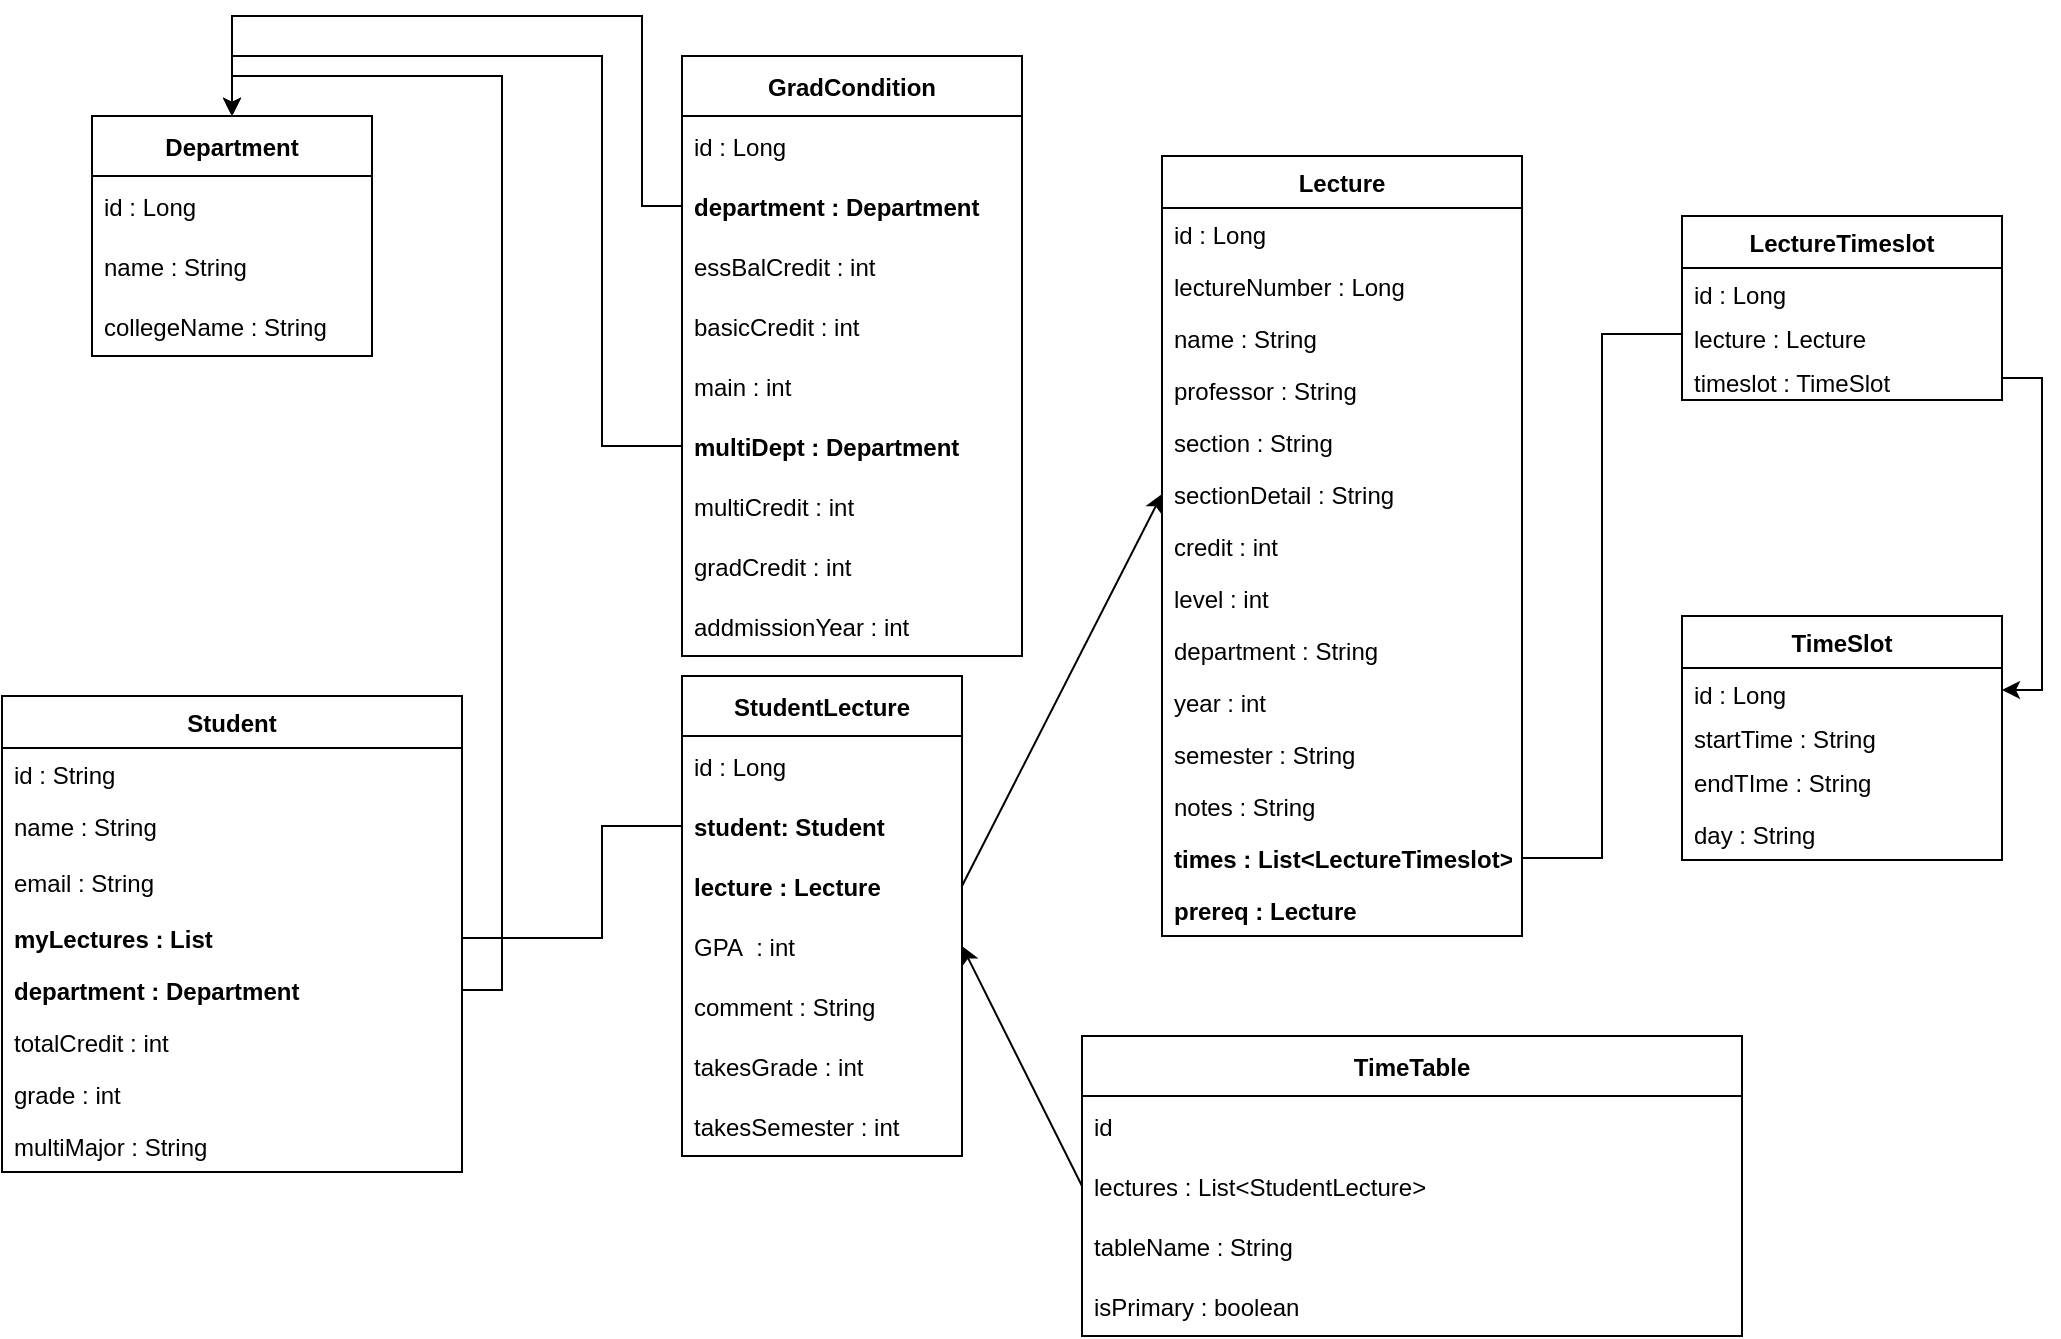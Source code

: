 <mxfile version="20.2.7" type="github" pages="2">
  <diagram id="W-FeBrTCTAhwSY8QPuT9" name="Java Entity">
    <mxGraphModel dx="2222" dy="1105" grid="1" gridSize="10" guides="1" tooltips="1" connect="1" arrows="1" fold="1" page="0" pageScale="1" pageWidth="827" pageHeight="1169" math="0" shadow="0">
      <root>
        <mxCell id="0" />
        <mxCell id="1" parent="0" />
        <mxCell id="-cnbxjXZcpYBaiaaWB5D-1" value="Student" style="swimlane;fontStyle=1;align=center;verticalAlign=top;childLayout=stackLayout;horizontal=1;startSize=26;horizontalStack=0;resizeParent=1;resizeLast=0;collapsible=1;marginBottom=0;rounded=0;shadow=0;strokeWidth=1;" parent="1" vertex="1">
          <mxGeometry x="-430" y="280" width="230" height="238" as="geometry">
            <mxRectangle x="230" y="140" width="160" height="26" as="alternateBounds" />
          </mxGeometry>
        </mxCell>
        <mxCell id="-cnbxjXZcpYBaiaaWB5D-2" value="id : String" style="text;align=left;verticalAlign=top;spacingLeft=4;spacingRight=4;overflow=hidden;rotatable=0;points=[[0,0.5],[1,0.5]];portConstraint=eastwest;" parent="-cnbxjXZcpYBaiaaWB5D-1" vertex="1">
          <mxGeometry y="26" width="230" height="26" as="geometry" />
        </mxCell>
        <mxCell id="-cnbxjXZcpYBaiaaWB5D-3" value="name : String" style="text;align=left;verticalAlign=top;spacingLeft=4;spacingRight=4;overflow=hidden;rotatable=0;points=[[0,0.5],[1,0.5]];portConstraint=eastwest;rounded=0;shadow=0;html=0;" parent="-cnbxjXZcpYBaiaaWB5D-1" vertex="1">
          <mxGeometry y="52" width="230" height="28" as="geometry" />
        </mxCell>
        <mxCell id="-cnbxjXZcpYBaiaaWB5D-4" value="email : String" style="text;align=left;verticalAlign=top;spacingLeft=4;spacingRight=4;overflow=hidden;rotatable=0;points=[[0,0.5],[1,0.5]];portConstraint=eastwest;rounded=0;shadow=0;html=0;" parent="-cnbxjXZcpYBaiaaWB5D-1" vertex="1">
          <mxGeometry y="80" width="230" height="28" as="geometry" />
        </mxCell>
        <mxCell id="-cnbxjXZcpYBaiaaWB5D-5" value="myLectures : List" style="text;align=left;verticalAlign=top;spacingLeft=4;spacingRight=4;overflow=hidden;rotatable=0;points=[[0,0.5],[1,0.5]];portConstraint=eastwest;rounded=0;shadow=0;html=0;fontStyle=1" parent="-cnbxjXZcpYBaiaaWB5D-1" vertex="1">
          <mxGeometry y="108" width="230" height="26" as="geometry" />
        </mxCell>
        <mxCell id="-cnbxjXZcpYBaiaaWB5D-6" value="department : Department" style="text;align=left;verticalAlign=top;spacingLeft=4;spacingRight=4;overflow=hidden;rotatable=0;points=[[0,0.5],[1,0.5]];portConstraint=eastwest;rounded=0;shadow=0;html=0;fontStyle=1" parent="-cnbxjXZcpYBaiaaWB5D-1" vertex="1">
          <mxGeometry y="134" width="230" height="26" as="geometry" />
        </mxCell>
        <mxCell id="-cnbxjXZcpYBaiaaWB5D-7" value="totalCredit : int" style="text;align=left;verticalAlign=top;spacingLeft=4;spacingRight=4;overflow=hidden;rotatable=0;points=[[0,0.5],[1,0.5]];portConstraint=eastwest;rounded=0;shadow=0;html=0;fontStyle=0" parent="-cnbxjXZcpYBaiaaWB5D-1" vertex="1">
          <mxGeometry y="160" width="230" height="26" as="geometry" />
        </mxCell>
        <mxCell id="-cnbxjXZcpYBaiaaWB5D-8" value="grade : int" style="text;align=left;verticalAlign=top;spacingLeft=4;spacingRight=4;overflow=hidden;rotatable=0;points=[[0,0.5],[1,0.5]];portConstraint=eastwest;rounded=0;shadow=0;html=0;fontStyle=0" parent="-cnbxjXZcpYBaiaaWB5D-1" vertex="1">
          <mxGeometry y="186" width="230" height="26" as="geometry" />
        </mxCell>
        <mxCell id="-cnbxjXZcpYBaiaaWB5D-9" value="multiMajor : String" style="text;align=left;verticalAlign=top;spacingLeft=4;spacingRight=4;overflow=hidden;rotatable=0;points=[[0,0.5],[1,0.5]];portConstraint=eastwest;rounded=0;shadow=0;html=0;fontStyle=0" parent="-cnbxjXZcpYBaiaaWB5D-1" vertex="1">
          <mxGeometry y="212" width="230" height="26" as="geometry" />
        </mxCell>
        <mxCell id="-cnbxjXZcpYBaiaaWB5D-10" value="LectureTimeslot" style="swimlane;fontStyle=1;align=center;verticalAlign=top;childLayout=stackLayout;horizontal=1;startSize=26;horizontalStack=0;resizeParent=1;resizeLast=0;collapsible=1;marginBottom=0;rounded=0;shadow=0;strokeWidth=1;" parent="1" vertex="1">
          <mxGeometry x="410" y="40" width="160" height="92" as="geometry">
            <mxRectangle x="340" y="380" width="170" height="26" as="alternateBounds" />
          </mxGeometry>
        </mxCell>
        <mxCell id="-cnbxjXZcpYBaiaaWB5D-11" value="id : Long" style="text;align=left;verticalAlign=top;spacingLeft=4;spacingRight=4;overflow=hidden;rotatable=0;points=[[0,0.5],[1,0.5]];portConstraint=eastwest;" parent="-cnbxjXZcpYBaiaaWB5D-10" vertex="1">
          <mxGeometry y="26" width="160" height="22" as="geometry" />
        </mxCell>
        <mxCell id="-cnbxjXZcpYBaiaaWB5D-12" value="lecture : Lecture " style="text;align=left;verticalAlign=top;spacingLeft=4;spacingRight=4;overflow=hidden;rotatable=0;points=[[0,0.5],[1,0.5]];portConstraint=eastwest;" parent="-cnbxjXZcpYBaiaaWB5D-10" vertex="1">
          <mxGeometry y="48" width="160" height="22" as="geometry" />
        </mxCell>
        <mxCell id="-cnbxjXZcpYBaiaaWB5D-13" value="timeslot : TimeSlot" style="text;align=left;verticalAlign=top;spacingLeft=4;spacingRight=4;overflow=hidden;rotatable=0;points=[[0,0.5],[1,0.5]];portConstraint=eastwest;" parent="-cnbxjXZcpYBaiaaWB5D-10" vertex="1">
          <mxGeometry y="70" width="160" height="22" as="geometry" />
        </mxCell>
        <mxCell id="-cnbxjXZcpYBaiaaWB5D-14" value="Lecture" style="swimlane;fontStyle=1;align=center;verticalAlign=top;childLayout=stackLayout;horizontal=1;startSize=26;horizontalStack=0;resizeParent=1;resizeLast=0;collapsible=1;marginBottom=0;rounded=0;shadow=0;strokeWidth=1;" parent="1" vertex="1">
          <mxGeometry x="150" y="10" width="180" height="390" as="geometry">
            <mxRectangle x="550" y="140" width="160" height="26" as="alternateBounds" />
          </mxGeometry>
        </mxCell>
        <mxCell id="-cnbxjXZcpYBaiaaWB5D-15" value="id : Long" style="text;align=left;verticalAlign=top;spacingLeft=4;spacingRight=4;overflow=hidden;rotatable=0;points=[[0,0.5],[1,0.5]];portConstraint=eastwest;" parent="-cnbxjXZcpYBaiaaWB5D-14" vertex="1">
          <mxGeometry y="26" width="180" height="26" as="geometry" />
        </mxCell>
        <mxCell id="-cnbxjXZcpYBaiaaWB5D-16" value="lectureNumber : Long" style="text;align=left;verticalAlign=top;spacingLeft=4;spacingRight=4;overflow=hidden;rotatable=0;points=[[0,0.5],[1,0.5]];portConstraint=eastwest;" parent="-cnbxjXZcpYBaiaaWB5D-14" vertex="1">
          <mxGeometry y="52" width="180" height="26" as="geometry" />
        </mxCell>
        <mxCell id="-cnbxjXZcpYBaiaaWB5D-17" value="name : String" style="text;align=left;verticalAlign=top;spacingLeft=4;spacingRight=4;overflow=hidden;rotatable=0;points=[[0,0.5],[1,0.5]];portConstraint=eastwest;rounded=0;shadow=0;html=0;" parent="-cnbxjXZcpYBaiaaWB5D-14" vertex="1">
          <mxGeometry y="78" width="180" height="26" as="geometry" />
        </mxCell>
        <mxCell id="-cnbxjXZcpYBaiaaWB5D-18" value="professor : String" style="text;align=left;verticalAlign=top;spacingLeft=4;spacingRight=4;overflow=hidden;rotatable=0;points=[[0,0.5],[1,0.5]];portConstraint=eastwest;rounded=0;shadow=0;html=0;" parent="-cnbxjXZcpYBaiaaWB5D-14" vertex="1">
          <mxGeometry y="104" width="180" height="26" as="geometry" />
        </mxCell>
        <mxCell id="-cnbxjXZcpYBaiaaWB5D-19" value="section : String" style="text;align=left;verticalAlign=top;spacingLeft=4;spacingRight=4;overflow=hidden;rotatable=0;points=[[0,0.5],[1,0.5]];portConstraint=eastwest;rounded=0;shadow=0;html=0;" parent="-cnbxjXZcpYBaiaaWB5D-14" vertex="1">
          <mxGeometry y="130" width="180" height="26" as="geometry" />
        </mxCell>
        <mxCell id="-cnbxjXZcpYBaiaaWB5D-20" value="sectionDetail : String" style="text;align=left;verticalAlign=top;spacingLeft=4;spacingRight=4;overflow=hidden;rotatable=0;points=[[0,0.5],[1,0.5]];portConstraint=eastwest;rounded=0;shadow=0;html=0;" parent="-cnbxjXZcpYBaiaaWB5D-14" vertex="1">
          <mxGeometry y="156" width="180" height="26" as="geometry" />
        </mxCell>
        <mxCell id="-cnbxjXZcpYBaiaaWB5D-21" value="credit : int" style="text;align=left;verticalAlign=top;spacingLeft=4;spacingRight=4;overflow=hidden;rotatable=0;points=[[0,0.5],[1,0.5]];portConstraint=eastwest;rounded=0;shadow=0;html=0;" parent="-cnbxjXZcpYBaiaaWB5D-14" vertex="1">
          <mxGeometry y="182" width="180" height="26" as="geometry" />
        </mxCell>
        <mxCell id="-cnbxjXZcpYBaiaaWB5D-22" value="level : int" style="text;align=left;verticalAlign=top;spacingLeft=4;spacingRight=4;overflow=hidden;rotatable=0;points=[[0,0.5],[1,0.5]];portConstraint=eastwest;rounded=0;shadow=0;html=0;" parent="-cnbxjXZcpYBaiaaWB5D-14" vertex="1">
          <mxGeometry y="208" width="180" height="26" as="geometry" />
        </mxCell>
        <mxCell id="-cnbxjXZcpYBaiaaWB5D-23" value="department : String" style="text;align=left;verticalAlign=top;spacingLeft=4;spacingRight=4;overflow=hidden;rotatable=0;points=[[0,0.5],[1,0.5]];portConstraint=eastwest;rounded=0;shadow=0;html=0;" parent="-cnbxjXZcpYBaiaaWB5D-14" vertex="1">
          <mxGeometry y="234" width="180" height="26" as="geometry" />
        </mxCell>
        <mxCell id="-cnbxjXZcpYBaiaaWB5D-24" value="year : int" style="text;align=left;verticalAlign=top;spacingLeft=4;spacingRight=4;overflow=hidden;rotatable=0;points=[[0,0.5],[1,0.5]];portConstraint=eastwest;rounded=0;shadow=0;html=0;" parent="-cnbxjXZcpYBaiaaWB5D-14" vertex="1">
          <mxGeometry y="260" width="180" height="26" as="geometry" />
        </mxCell>
        <mxCell id="-cnbxjXZcpYBaiaaWB5D-25" value="semester : String" style="text;align=left;verticalAlign=top;spacingLeft=4;spacingRight=4;overflow=hidden;rotatable=0;points=[[0,0.5],[1,0.5]];portConstraint=eastwest;rounded=0;shadow=0;html=0;" parent="-cnbxjXZcpYBaiaaWB5D-14" vertex="1">
          <mxGeometry y="286" width="180" height="26" as="geometry" />
        </mxCell>
        <mxCell id="-cnbxjXZcpYBaiaaWB5D-26" value="notes : String" style="text;align=left;verticalAlign=top;spacingLeft=4;spacingRight=4;overflow=hidden;rotatable=0;points=[[0,0.5],[1,0.5]];portConstraint=eastwest;rounded=0;shadow=0;html=0;" parent="-cnbxjXZcpYBaiaaWB5D-14" vertex="1">
          <mxGeometry y="312" width="180" height="26" as="geometry" />
        </mxCell>
        <mxCell id="-cnbxjXZcpYBaiaaWB5D-27" value="times : List&lt;LectureTimeslot&gt;" style="text;align=left;verticalAlign=top;spacingLeft=4;spacingRight=4;overflow=hidden;rotatable=0;points=[[0,0.5],[1,0.5]];portConstraint=eastwest;rounded=0;shadow=0;html=0;fontStyle=1" parent="-cnbxjXZcpYBaiaaWB5D-14" vertex="1">
          <mxGeometry y="338" width="180" height="26" as="geometry" />
        </mxCell>
        <mxCell id="-cnbxjXZcpYBaiaaWB5D-28" value="prereq : Lecture" style="text;align=left;verticalAlign=top;spacingLeft=4;spacingRight=4;overflow=hidden;rotatable=0;points=[[0,0.5],[1,0.5]];portConstraint=eastwest;rounded=0;shadow=0;html=0;fontStyle=1" parent="-cnbxjXZcpYBaiaaWB5D-14" vertex="1">
          <mxGeometry y="364" width="180" height="26" as="geometry" />
        </mxCell>
        <mxCell id="-cnbxjXZcpYBaiaaWB5D-29" style="edgeStyle=orthogonalEdgeStyle;rounded=0;orthogonalLoop=1;jettySize=auto;html=1;entryX=0;entryY=0.5;entryDx=0;entryDy=0;endArrow=none;endFill=0;" parent="1" source="-cnbxjXZcpYBaiaaWB5D-27" target="-cnbxjXZcpYBaiaaWB5D-12" edge="1">
          <mxGeometry relative="1" as="geometry">
            <mxPoint x="600" y="123" as="targetPoint" />
          </mxGeometry>
        </mxCell>
        <mxCell id="-cnbxjXZcpYBaiaaWB5D-30" value="GradCondition" style="swimlane;fontStyle=1;childLayout=stackLayout;horizontal=1;startSize=30;horizontalStack=0;resizeParent=1;resizeParentMax=0;resizeLast=0;collapsible=1;marginBottom=0;" parent="1" vertex="1">
          <mxGeometry x="-90" y="-40" width="170" height="300" as="geometry" />
        </mxCell>
        <mxCell id="-cnbxjXZcpYBaiaaWB5D-31" value="id : Long" style="text;strokeColor=none;fillColor=none;align=left;verticalAlign=middle;spacingLeft=4;spacingRight=4;overflow=hidden;points=[[0,0.5],[1,0.5]];portConstraint=eastwest;rotatable=0;fontStyle=0" parent="-cnbxjXZcpYBaiaaWB5D-30" vertex="1">
          <mxGeometry y="30" width="170" height="30" as="geometry" />
        </mxCell>
        <mxCell id="-cnbxjXZcpYBaiaaWB5D-32" value="department : Department" style="text;strokeColor=none;fillColor=none;align=left;verticalAlign=middle;spacingLeft=4;spacingRight=4;overflow=hidden;points=[[0,0.5],[1,0.5]];portConstraint=eastwest;rotatable=0;fontStyle=1" parent="-cnbxjXZcpYBaiaaWB5D-30" vertex="1">
          <mxGeometry y="60" width="170" height="30" as="geometry" />
        </mxCell>
        <mxCell id="-cnbxjXZcpYBaiaaWB5D-33" value="essBalCredit : int" style="text;strokeColor=none;fillColor=none;align=left;verticalAlign=middle;spacingLeft=4;spacingRight=4;overflow=hidden;points=[[0,0.5],[1,0.5]];portConstraint=eastwest;rotatable=0;" parent="-cnbxjXZcpYBaiaaWB5D-30" vertex="1">
          <mxGeometry y="90" width="170" height="30" as="geometry" />
        </mxCell>
        <mxCell id="-cnbxjXZcpYBaiaaWB5D-34" value="basicCredit : int" style="text;strokeColor=none;fillColor=none;align=left;verticalAlign=middle;spacingLeft=4;spacingRight=4;overflow=hidden;points=[[0,0.5],[1,0.5]];portConstraint=eastwest;rotatable=0;" parent="-cnbxjXZcpYBaiaaWB5D-30" vertex="1">
          <mxGeometry y="120" width="170" height="30" as="geometry" />
        </mxCell>
        <mxCell id="-cnbxjXZcpYBaiaaWB5D-35" value="main : int" style="text;strokeColor=none;fillColor=none;align=left;verticalAlign=middle;spacingLeft=4;spacingRight=4;overflow=hidden;points=[[0,0.5],[1,0.5]];portConstraint=eastwest;rotatable=0;" parent="-cnbxjXZcpYBaiaaWB5D-30" vertex="1">
          <mxGeometry y="150" width="170" height="30" as="geometry" />
        </mxCell>
        <mxCell id="-cnbxjXZcpYBaiaaWB5D-36" value="multiDept : Department" style="text;strokeColor=none;fillColor=none;align=left;verticalAlign=middle;spacingLeft=4;spacingRight=4;overflow=hidden;points=[[0,0.5],[1,0.5]];portConstraint=eastwest;rotatable=0;fontStyle=1" parent="-cnbxjXZcpYBaiaaWB5D-30" vertex="1">
          <mxGeometry y="180" width="170" height="30" as="geometry" />
        </mxCell>
        <mxCell id="-cnbxjXZcpYBaiaaWB5D-37" value="multiCredit : int" style="text;strokeColor=none;fillColor=none;align=left;verticalAlign=middle;spacingLeft=4;spacingRight=4;overflow=hidden;points=[[0,0.5],[1,0.5]];portConstraint=eastwest;rotatable=0;" parent="-cnbxjXZcpYBaiaaWB5D-30" vertex="1">
          <mxGeometry y="210" width="170" height="30" as="geometry" />
        </mxCell>
        <mxCell id="-cnbxjXZcpYBaiaaWB5D-38" value="gradCredit : int" style="text;strokeColor=none;fillColor=none;align=left;verticalAlign=middle;spacingLeft=4;spacingRight=4;overflow=hidden;points=[[0,0.5],[1,0.5]];portConstraint=eastwest;rotatable=0;" parent="-cnbxjXZcpYBaiaaWB5D-30" vertex="1">
          <mxGeometry y="240" width="170" height="30" as="geometry" />
        </mxCell>
        <mxCell id="-cnbxjXZcpYBaiaaWB5D-39" value="addmissionYear : int" style="text;strokeColor=none;fillColor=none;align=left;verticalAlign=middle;spacingLeft=4;spacingRight=4;overflow=hidden;points=[[0,0.5],[1,0.5]];portConstraint=eastwest;rotatable=0;" parent="-cnbxjXZcpYBaiaaWB5D-30" vertex="1">
          <mxGeometry y="270" width="170" height="30" as="geometry" />
        </mxCell>
        <mxCell id="-cnbxjXZcpYBaiaaWB5D-40" value="Department" style="swimlane;fontStyle=1;childLayout=stackLayout;horizontal=1;startSize=30;horizontalStack=0;resizeParent=1;resizeParentMax=0;resizeLast=0;collapsible=1;marginBottom=0;" parent="1" vertex="1">
          <mxGeometry x="-385" y="-10" width="140" height="120" as="geometry" />
        </mxCell>
        <mxCell id="-cnbxjXZcpYBaiaaWB5D-41" value="id : Long" style="text;strokeColor=none;fillColor=none;align=left;verticalAlign=middle;spacingLeft=4;spacingRight=4;overflow=hidden;points=[[0,0.5],[1,0.5]];portConstraint=eastwest;rotatable=0;" parent="-cnbxjXZcpYBaiaaWB5D-40" vertex="1">
          <mxGeometry y="30" width="140" height="30" as="geometry" />
        </mxCell>
        <mxCell id="-cnbxjXZcpYBaiaaWB5D-42" value="name : String" style="text;strokeColor=none;fillColor=none;align=left;verticalAlign=middle;spacingLeft=4;spacingRight=4;overflow=hidden;points=[[0,0.5],[1,0.5]];portConstraint=eastwest;rotatable=0;" parent="-cnbxjXZcpYBaiaaWB5D-40" vertex="1">
          <mxGeometry y="60" width="140" height="30" as="geometry" />
        </mxCell>
        <mxCell id="-cnbxjXZcpYBaiaaWB5D-43" value="collegeName : String" style="text;strokeColor=none;fillColor=none;align=left;verticalAlign=middle;spacingLeft=4;spacingRight=4;overflow=hidden;points=[[0,0.5],[1,0.5]];portConstraint=eastwest;rotatable=0;" parent="-cnbxjXZcpYBaiaaWB5D-40" vertex="1">
          <mxGeometry y="90" width="140" height="30" as="geometry" />
        </mxCell>
        <mxCell id="-cnbxjXZcpYBaiaaWB5D-44" style="edgeStyle=orthogonalEdgeStyle;rounded=0;orthogonalLoop=1;jettySize=auto;html=1;exitX=1;exitY=0.5;exitDx=0;exitDy=0;entryX=0.5;entryY=0;entryDx=0;entryDy=0;" parent="1" source="-cnbxjXZcpYBaiaaWB5D-6" target="-cnbxjXZcpYBaiaaWB5D-40" edge="1">
          <mxGeometry relative="1" as="geometry" />
        </mxCell>
        <mxCell id="-cnbxjXZcpYBaiaaWB5D-45" value="StudentLecture" style="swimlane;fontStyle=1;childLayout=stackLayout;horizontal=1;startSize=30;horizontalStack=0;resizeParent=1;resizeParentMax=0;resizeLast=0;collapsible=1;marginBottom=0;" parent="1" vertex="1">
          <mxGeometry x="-90" y="270" width="140" height="240" as="geometry" />
        </mxCell>
        <mxCell id="-cnbxjXZcpYBaiaaWB5D-46" value="id : Long" style="text;strokeColor=none;fillColor=none;align=left;verticalAlign=middle;spacingLeft=4;spacingRight=4;overflow=hidden;points=[[0,0.5],[1,0.5]];portConstraint=eastwest;rotatable=0;" parent="-cnbxjXZcpYBaiaaWB5D-45" vertex="1">
          <mxGeometry y="30" width="140" height="30" as="geometry" />
        </mxCell>
        <mxCell id="-cnbxjXZcpYBaiaaWB5D-47" value="student: Student" style="text;strokeColor=none;fillColor=none;align=left;verticalAlign=middle;spacingLeft=4;spacingRight=4;overflow=hidden;points=[[0,0.5],[1,0.5]];portConstraint=eastwest;rotatable=0;fontStyle=1" parent="-cnbxjXZcpYBaiaaWB5D-45" vertex="1">
          <mxGeometry y="60" width="140" height="30" as="geometry" />
        </mxCell>
        <mxCell id="-cnbxjXZcpYBaiaaWB5D-48" value="lecture : Lecture" style="text;strokeColor=none;fillColor=none;align=left;verticalAlign=middle;spacingLeft=4;spacingRight=4;overflow=hidden;points=[[0,0.5],[1,0.5]];portConstraint=eastwest;rotatable=0;fontStyle=1" parent="-cnbxjXZcpYBaiaaWB5D-45" vertex="1">
          <mxGeometry y="90" width="140" height="30" as="geometry" />
        </mxCell>
        <mxCell id="-cnbxjXZcpYBaiaaWB5D-49" value="GPA  : int" style="text;strokeColor=none;fillColor=none;align=left;verticalAlign=middle;spacingLeft=4;spacingRight=4;overflow=hidden;points=[[0,0.5],[1,0.5]];portConstraint=eastwest;rotatable=0;" parent="-cnbxjXZcpYBaiaaWB5D-45" vertex="1">
          <mxGeometry y="120" width="140" height="30" as="geometry" />
        </mxCell>
        <mxCell id="-cnbxjXZcpYBaiaaWB5D-50" value="comment : String" style="text;strokeColor=none;fillColor=none;align=left;verticalAlign=middle;spacingLeft=4;spacingRight=4;overflow=hidden;points=[[0,0.5],[1,0.5]];portConstraint=eastwest;rotatable=0;" parent="-cnbxjXZcpYBaiaaWB5D-45" vertex="1">
          <mxGeometry y="150" width="140" height="30" as="geometry" />
        </mxCell>
        <mxCell id="-cnbxjXZcpYBaiaaWB5D-51" value="takesGrade : int" style="text;strokeColor=none;fillColor=none;align=left;verticalAlign=middle;spacingLeft=4;spacingRight=4;overflow=hidden;points=[[0,0.5],[1,0.5]];portConstraint=eastwest;rotatable=0;" parent="-cnbxjXZcpYBaiaaWB5D-45" vertex="1">
          <mxGeometry y="180" width="140" height="30" as="geometry" />
        </mxCell>
        <mxCell id="-cnbxjXZcpYBaiaaWB5D-52" value="takesSemester : int" style="text;strokeColor=none;fillColor=none;align=left;verticalAlign=middle;spacingLeft=4;spacingRight=4;overflow=hidden;points=[[0,0.5],[1,0.5]];portConstraint=eastwest;rotatable=0;" parent="-cnbxjXZcpYBaiaaWB5D-45" vertex="1">
          <mxGeometry y="210" width="140" height="30" as="geometry" />
        </mxCell>
        <mxCell id="-cnbxjXZcpYBaiaaWB5D-53" value="" style="endArrow=none;html=1;rounded=0;exitX=1;exitY=0.5;exitDx=0;exitDy=0;entryX=0;entryY=0.5;entryDx=0;entryDy=0;" parent="1" source="-cnbxjXZcpYBaiaaWB5D-5" target="-cnbxjXZcpYBaiaaWB5D-47" edge="1">
          <mxGeometry width="50" height="50" relative="1" as="geometry">
            <mxPoint x="170" y="520" as="sourcePoint" />
            <mxPoint x="220" y="470" as="targetPoint" />
            <Array as="points">
              <mxPoint x="-130" y="401" />
              <mxPoint x="-130" y="345" />
            </Array>
          </mxGeometry>
        </mxCell>
        <mxCell id="-cnbxjXZcpYBaiaaWB5D-54" value="" style="endArrow=classic;html=1;rounded=0;exitX=1;exitY=0.5;exitDx=0;exitDy=0;entryX=0;entryY=0.5;entryDx=0;entryDy=0;" parent="1" source="-cnbxjXZcpYBaiaaWB5D-48" target="-cnbxjXZcpYBaiaaWB5D-20" edge="1">
          <mxGeometry width="50" height="50" relative="1" as="geometry">
            <mxPoint x="170" y="520" as="sourcePoint" />
            <mxPoint x="220" y="470" as="targetPoint" />
          </mxGeometry>
        </mxCell>
        <mxCell id="-cnbxjXZcpYBaiaaWB5D-55" value="" style="endArrow=classic;html=1;rounded=0;entryX=0.5;entryY=0;entryDx=0;entryDy=0;exitX=0;exitY=0.5;exitDx=0;exitDy=0;jumpStyle=none;" parent="1" source="-cnbxjXZcpYBaiaaWB5D-32" target="-cnbxjXZcpYBaiaaWB5D-40" edge="1">
          <mxGeometry width="50" height="50" relative="1" as="geometry">
            <mxPoint x="170" y="520" as="sourcePoint" />
            <mxPoint x="220" y="470" as="targetPoint" />
            <Array as="points">
              <mxPoint x="-110" y="35" />
              <mxPoint x="-110" y="-60" />
              <mxPoint x="-315" y="-60" />
            </Array>
          </mxGeometry>
        </mxCell>
        <mxCell id="-cnbxjXZcpYBaiaaWB5D-56" value="" style="endArrow=classic;html=1;rounded=0;exitX=0;exitY=0.5;exitDx=0;exitDy=0;entryX=0.5;entryY=0;entryDx=0;entryDy=0;" parent="1" source="-cnbxjXZcpYBaiaaWB5D-36" target="-cnbxjXZcpYBaiaaWB5D-40" edge="1">
          <mxGeometry width="50" height="50" relative="1" as="geometry">
            <mxPoint x="170" y="520" as="sourcePoint" />
            <mxPoint x="220" y="470" as="targetPoint" />
            <Array as="points">
              <mxPoint x="-130" y="155" />
              <mxPoint x="-130" y="-40" />
              <mxPoint x="-315" y="-40" />
            </Array>
          </mxGeometry>
        </mxCell>
        <mxCell id="-cnbxjXZcpYBaiaaWB5D-57" value="TimeTable" style="swimlane;fontStyle=1;childLayout=stackLayout;horizontal=1;startSize=30;horizontalStack=0;resizeParent=1;resizeParentMax=0;resizeLast=0;collapsible=1;marginBottom=0;" parent="1" vertex="1">
          <mxGeometry x="110" y="450" width="330" height="150" as="geometry" />
        </mxCell>
        <mxCell id="-cnbxjXZcpYBaiaaWB5D-58" value="id" style="text;strokeColor=none;fillColor=none;align=left;verticalAlign=middle;spacingLeft=4;spacingRight=4;overflow=hidden;points=[[0,0.5],[1,0.5]];portConstraint=eastwest;rotatable=0;" parent="-cnbxjXZcpYBaiaaWB5D-57" vertex="1">
          <mxGeometry y="30" width="330" height="30" as="geometry" />
        </mxCell>
        <mxCell id="-cnbxjXZcpYBaiaaWB5D-59" value="lectures : List&lt;StudentLecture&gt;" style="text;strokeColor=none;fillColor=none;align=left;verticalAlign=middle;spacingLeft=4;spacingRight=4;overflow=hidden;points=[[0,0.5],[1,0.5]];portConstraint=eastwest;rotatable=0;" parent="-cnbxjXZcpYBaiaaWB5D-57" vertex="1">
          <mxGeometry y="60" width="330" height="30" as="geometry" />
        </mxCell>
        <mxCell id="-cnbxjXZcpYBaiaaWB5D-60" value="tableName : String" style="text;strokeColor=none;fillColor=none;align=left;verticalAlign=middle;spacingLeft=4;spacingRight=4;overflow=hidden;points=[[0,0.5],[1,0.5]];portConstraint=eastwest;rotatable=0;" parent="-cnbxjXZcpYBaiaaWB5D-57" vertex="1">
          <mxGeometry y="90" width="330" height="30" as="geometry" />
        </mxCell>
        <mxCell id="-cnbxjXZcpYBaiaaWB5D-61" value="isPrimary : boolean" style="text;strokeColor=none;fillColor=none;align=left;verticalAlign=middle;spacingLeft=4;spacingRight=4;overflow=hidden;points=[[0,0.5],[1,0.5]];portConstraint=eastwest;rotatable=0;" parent="-cnbxjXZcpYBaiaaWB5D-57" vertex="1">
          <mxGeometry y="120" width="330" height="30" as="geometry" />
        </mxCell>
        <mxCell id="-cnbxjXZcpYBaiaaWB5D-62" value="" style="endArrow=classic;html=1;rounded=0;jumpStyle=none;exitX=0;exitY=0.5;exitDx=0;exitDy=0;entryX=1;entryY=0.5;entryDx=0;entryDy=0;" parent="1" source="-cnbxjXZcpYBaiaaWB5D-59" target="-cnbxjXZcpYBaiaaWB5D-49" edge="1">
          <mxGeometry width="50" height="50" relative="1" as="geometry">
            <mxPoint x="180" y="560" as="sourcePoint" />
            <mxPoint x="230" y="510" as="targetPoint" />
          </mxGeometry>
        </mxCell>
        <mxCell id="-cnbxjXZcpYBaiaaWB5D-63" value="TimeSlot" style="swimlane;fontStyle=1;align=center;verticalAlign=top;childLayout=stackLayout;horizontal=1;startSize=26;horizontalStack=0;resizeParent=1;resizeLast=0;collapsible=1;marginBottom=0;rounded=0;shadow=0;strokeWidth=1;" parent="1" vertex="1">
          <mxGeometry x="410" y="240" width="160" height="122" as="geometry">
            <mxRectangle x="340" y="380" width="170" height="26" as="alternateBounds" />
          </mxGeometry>
        </mxCell>
        <mxCell id="-cnbxjXZcpYBaiaaWB5D-64" value="id : Long" style="text;align=left;verticalAlign=top;spacingLeft=4;spacingRight=4;overflow=hidden;rotatable=0;points=[[0,0.5],[1,0.5]];portConstraint=eastwest;" parent="-cnbxjXZcpYBaiaaWB5D-63" vertex="1">
          <mxGeometry y="26" width="160" height="22" as="geometry" />
        </mxCell>
        <mxCell id="-cnbxjXZcpYBaiaaWB5D-65" value="startTime : String" style="text;align=left;verticalAlign=top;spacingLeft=4;spacingRight=4;overflow=hidden;rotatable=0;points=[[0,0.5],[1,0.5]];portConstraint=eastwest;" parent="-cnbxjXZcpYBaiaaWB5D-63" vertex="1">
          <mxGeometry y="48" width="160" height="22" as="geometry" />
        </mxCell>
        <mxCell id="-cnbxjXZcpYBaiaaWB5D-66" value="endTIme : String" style="text;align=left;verticalAlign=top;spacingLeft=4;spacingRight=4;overflow=hidden;rotatable=0;points=[[0,0.5],[1,0.5]];portConstraint=eastwest;" parent="-cnbxjXZcpYBaiaaWB5D-63" vertex="1">
          <mxGeometry y="70" width="160" height="26" as="geometry" />
        </mxCell>
        <mxCell id="-cnbxjXZcpYBaiaaWB5D-67" value="day : String" style="text;align=left;verticalAlign=top;spacingLeft=4;spacingRight=4;overflow=hidden;rotatable=0;points=[[0,0.5],[1,0.5]];portConstraint=eastwest;" parent="-cnbxjXZcpYBaiaaWB5D-63" vertex="1">
          <mxGeometry y="96" width="160" height="26" as="geometry" />
        </mxCell>
        <mxCell id="-cnbxjXZcpYBaiaaWB5D-68" style="edgeStyle=orthogonalEdgeStyle;rounded=0;orthogonalLoop=1;jettySize=auto;html=1;exitX=1;exitY=0.5;exitDx=0;exitDy=0;entryX=1;entryY=0.5;entryDx=0;entryDy=0;endArrow=none;endFill=0;startArrow=classic;startFill=1;" parent="1" source="-cnbxjXZcpYBaiaaWB5D-64" target="-cnbxjXZcpYBaiaaWB5D-13" edge="1">
          <mxGeometry relative="1" as="geometry" />
        </mxCell>
      </root>
    </mxGraphModel>
  </diagram>
  <diagram id="fp8CY_eyvqrqYUBnw9YK" name="DB">
    <mxGraphModel dx="1822" dy="1105" grid="1" gridSize="10" guides="1" tooltips="1" connect="1" arrows="1" fold="1" page="0" pageScale="1" pageWidth="827" pageHeight="1169" math="0" shadow="0">
      <root>
        <mxCell id="0" />
        <mxCell id="1" parent="0" />
        <mxCell id="TjZu2BE0Z_4mkGBsEDsy-1" value="student" style="shape=table;startSize=30;container=1;collapsible=1;childLayout=tableLayout;fixedRows=1;rowLines=0;fontStyle=1;align=center;resizeLast=1;" vertex="1" parent="1">
          <mxGeometry x="-299.96" y="-80" width="240" height="250" as="geometry">
            <mxRectangle x="120" y="120" width="90" height="30" as="alternateBounds" />
          </mxGeometry>
        </mxCell>
        <mxCell id="TjZu2BE0Z_4mkGBsEDsy-2" value="" style="shape=partialRectangle;collapsible=0;dropTarget=0;pointerEvents=0;fillColor=none;points=[[0,0.5],[1,0.5]];portConstraint=eastwest;top=0;left=0;right=0;bottom=1;" vertex="1" parent="TjZu2BE0Z_4mkGBsEDsy-1">
          <mxGeometry y="30" width="240" height="30" as="geometry" />
        </mxCell>
        <mxCell id="TjZu2BE0Z_4mkGBsEDsy-3" value="PK" style="shape=partialRectangle;overflow=hidden;connectable=0;fillColor=none;top=0;left=0;bottom=0;right=0;fontStyle=1;" vertex="1" parent="TjZu2BE0Z_4mkGBsEDsy-2">
          <mxGeometry width="30" height="30" as="geometry">
            <mxRectangle width="30" height="30" as="alternateBounds" />
          </mxGeometry>
        </mxCell>
        <mxCell id="TjZu2BE0Z_4mkGBsEDsy-4" value="id int NOT NULL GenerateValue" style="shape=partialRectangle;overflow=hidden;connectable=0;fillColor=none;top=0;left=0;bottom=0;right=0;align=left;spacingLeft=6;fontStyle=5;" vertex="1" parent="TjZu2BE0Z_4mkGBsEDsy-2">
          <mxGeometry x="30" width="210" height="30" as="geometry">
            <mxRectangle width="210" height="30" as="alternateBounds" />
          </mxGeometry>
        </mxCell>
        <mxCell id="TjZu2BE0Z_4mkGBsEDsy-5" value="" style="shape=partialRectangle;collapsible=0;dropTarget=0;pointerEvents=0;fillColor=none;points=[[0,0.5],[1,0.5]];portConstraint=eastwest;top=0;left=0;right=0;bottom=0;" vertex="1" parent="TjZu2BE0Z_4mkGBsEDsy-1">
          <mxGeometry y="60" width="240" height="30" as="geometry" />
        </mxCell>
        <mxCell id="TjZu2BE0Z_4mkGBsEDsy-6" value="     " style="shape=partialRectangle;overflow=hidden;connectable=0;fillColor=none;top=0;left=0;bottom=0;right=0;" vertex="1" parent="TjZu2BE0Z_4mkGBsEDsy-5">
          <mxGeometry width="30" height="30" as="geometry">
            <mxRectangle width="30" height="30" as="alternateBounds" />
          </mxGeometry>
        </mxCell>
        <mxCell id="TjZu2BE0Z_4mkGBsEDsy-7" value="password : varchar(20)" style="shape=partialRectangle;overflow=hidden;connectable=0;fillColor=none;top=0;left=0;bottom=0;right=0;align=left;spacingLeft=6;" vertex="1" parent="TjZu2BE0Z_4mkGBsEDsy-5">
          <mxGeometry x="30" width="210" height="30" as="geometry">
            <mxRectangle width="210" height="30" as="alternateBounds" />
          </mxGeometry>
        </mxCell>
        <mxCell id="TjZu2BE0Z_4mkGBsEDsy-8" value="" style="shape=partialRectangle;collapsible=0;dropTarget=0;pointerEvents=0;fillColor=none;points=[[0,0.5],[1,0.5]];portConstraint=eastwest;top=0;left=0;right=0;bottom=0;" vertex="1" parent="TjZu2BE0Z_4mkGBsEDsy-1">
          <mxGeometry y="90" width="240" height="30" as="geometry" />
        </mxCell>
        <mxCell id="TjZu2BE0Z_4mkGBsEDsy-9" value="     " style="shape=partialRectangle;overflow=hidden;connectable=0;fillColor=none;top=0;left=0;bottom=0;right=0;" vertex="1" parent="TjZu2BE0Z_4mkGBsEDsy-8">
          <mxGeometry width="30" height="30" as="geometry">
            <mxRectangle width="30" height="30" as="alternateBounds" />
          </mxGeometry>
        </mxCell>
        <mxCell id="TjZu2BE0Z_4mkGBsEDsy-10" value="name : varchar(20)" style="shape=partialRectangle;overflow=hidden;connectable=0;fillColor=none;top=0;left=0;bottom=0;right=0;align=left;spacingLeft=6;" vertex="1" parent="TjZu2BE0Z_4mkGBsEDsy-8">
          <mxGeometry x="30" width="210" height="30" as="geometry">
            <mxRectangle width="210" height="30" as="alternateBounds" />
          </mxGeometry>
        </mxCell>
        <mxCell id="TjZu2BE0Z_4mkGBsEDsy-11" value="" style="shape=partialRectangle;collapsible=0;dropTarget=0;pointerEvents=0;fillColor=none;points=[[0,0.5],[1,0.5]];portConstraint=eastwest;top=0;left=0;right=0;bottom=0;" vertex="1" parent="TjZu2BE0Z_4mkGBsEDsy-1">
          <mxGeometry y="120" width="240" height="30" as="geometry" />
        </mxCell>
        <mxCell id="TjZu2BE0Z_4mkGBsEDsy-12" value="" style="shape=partialRectangle;overflow=hidden;connectable=0;fillColor=none;top=0;left=0;bottom=0;right=0;" vertex="1" parent="TjZu2BE0Z_4mkGBsEDsy-11">
          <mxGeometry width="30" height="30" as="geometry">
            <mxRectangle width="30" height="30" as="alternateBounds" />
          </mxGeometry>
        </mxCell>
        <mxCell id="TjZu2BE0Z_4mkGBsEDsy-13" value="email : varchar(20)" style="shape=partialRectangle;overflow=hidden;connectable=0;fillColor=none;top=0;left=0;bottom=0;right=0;align=left;spacingLeft=6;" vertex="1" parent="TjZu2BE0Z_4mkGBsEDsy-11">
          <mxGeometry x="30" width="210" height="30" as="geometry">
            <mxRectangle width="210" height="30" as="alternateBounds" />
          </mxGeometry>
        </mxCell>
        <mxCell id="TjZu2BE0Z_4mkGBsEDsy-14" value="" style="shape=partialRectangle;collapsible=0;dropTarget=0;pointerEvents=0;fillColor=none;points=[[0,0.5],[1,0.5]];portConstraint=eastwest;top=0;left=0;right=0;bottom=0;" vertex="1" parent="TjZu2BE0Z_4mkGBsEDsy-1">
          <mxGeometry y="150" width="240" height="30" as="geometry" />
        </mxCell>
        <mxCell id="TjZu2BE0Z_4mkGBsEDsy-15" value="FK " style="shape=partialRectangle;overflow=hidden;connectable=0;fillColor=none;top=0;left=0;bottom=0;right=0;" vertex="1" parent="TjZu2BE0Z_4mkGBsEDsy-14">
          <mxGeometry width="30" height="30" as="geometry">
            <mxRectangle width="30" height="30" as="alternateBounds" />
          </mxGeometry>
        </mxCell>
        <mxCell id="TjZu2BE0Z_4mkGBsEDsy-16" value="dept_id : varchar(20)" style="shape=partialRectangle;overflow=hidden;connectable=0;fillColor=none;top=0;left=0;bottom=0;right=0;align=left;spacingLeft=6;" vertex="1" parent="TjZu2BE0Z_4mkGBsEDsy-14">
          <mxGeometry x="30" width="210" height="30" as="geometry">
            <mxRectangle width="210" height="30" as="alternateBounds" />
          </mxGeometry>
        </mxCell>
        <mxCell id="TjZu2BE0Z_4mkGBsEDsy-17" value="" style="shape=partialRectangle;collapsible=0;dropTarget=0;pointerEvents=0;fillColor=none;points=[[0,0.5],[1,0.5]];portConstraint=eastwest;top=0;left=0;right=0;bottom=0;" vertex="1" parent="TjZu2BE0Z_4mkGBsEDsy-1">
          <mxGeometry y="180" width="240" height="30" as="geometry" />
        </mxCell>
        <mxCell id="TjZu2BE0Z_4mkGBsEDsy-18" value="FK" style="shape=partialRectangle;overflow=hidden;connectable=0;fillColor=none;top=0;left=0;bottom=0;right=0;" vertex="1" parent="TjZu2BE0Z_4mkGBsEDsy-17">
          <mxGeometry width="30" height="30" as="geometry">
            <mxRectangle width="30" height="30" as="alternateBounds" />
          </mxGeometry>
        </mxCell>
        <mxCell id="TjZu2BE0Z_4mkGBsEDsy-19" value="student_lecture_id : int" style="shape=partialRectangle;overflow=hidden;connectable=0;fillColor=none;top=0;left=0;bottom=0;right=0;align=left;spacingLeft=6;" vertex="1" parent="TjZu2BE0Z_4mkGBsEDsy-17">
          <mxGeometry x="30" width="210" height="30" as="geometry">
            <mxRectangle width="210" height="30" as="alternateBounds" />
          </mxGeometry>
        </mxCell>
        <mxCell id="TjZu2BE0Z_4mkGBsEDsy-20" value="" style="shape=partialRectangle;collapsible=0;dropTarget=0;pointerEvents=0;fillColor=none;points=[[0,0.5],[1,0.5]];portConstraint=eastwest;top=0;left=0;right=0;bottom=0;" vertex="1" parent="TjZu2BE0Z_4mkGBsEDsy-1">
          <mxGeometry y="210" width="240" height="30" as="geometry" />
        </mxCell>
        <mxCell id="TjZu2BE0Z_4mkGBsEDsy-21" value="" style="shape=partialRectangle;overflow=hidden;connectable=0;fillColor=none;top=0;left=0;bottom=0;right=0;" vertex="1" parent="TjZu2BE0Z_4mkGBsEDsy-20">
          <mxGeometry width="30" height="30" as="geometry">
            <mxRectangle width="30" height="30" as="alternateBounds" />
          </mxGeometry>
        </mxCell>
        <mxCell id="TjZu2BE0Z_4mkGBsEDsy-22" value="totalCredit : bigint" style="shape=partialRectangle;overflow=hidden;connectable=0;fillColor=none;top=0;left=0;bottom=0;right=0;align=left;spacingLeft=6;" vertex="1" parent="TjZu2BE0Z_4mkGBsEDsy-20">
          <mxGeometry x="30" width="210" height="30" as="geometry">
            <mxRectangle width="210" height="30" as="alternateBounds" />
          </mxGeometry>
        </mxCell>
        <mxCell id="TjZu2BE0Z_4mkGBsEDsy-23" value="time_slot" style="shape=table;startSize=30;container=1;collapsible=1;childLayout=tableLayout;fixedRows=1;rowLines=0;fontStyle=1;align=center;resizeLast=1;" vertex="1" parent="1">
          <mxGeometry x="260.04" y="490" width="230" height="160" as="geometry">
            <mxRectangle x="120" y="120" width="90" height="30" as="alternateBounds" />
          </mxGeometry>
        </mxCell>
        <mxCell id="TjZu2BE0Z_4mkGBsEDsy-24" value="" style="shape=partialRectangle;collapsible=0;dropTarget=0;pointerEvents=0;fillColor=none;points=[[0,0.5],[1,0.5]];portConstraint=eastwest;top=0;left=0;right=0;bottom=1;" vertex="1" parent="TjZu2BE0Z_4mkGBsEDsy-23">
          <mxGeometry y="30" width="230" height="30" as="geometry" />
        </mxCell>
        <mxCell id="TjZu2BE0Z_4mkGBsEDsy-25" value="PK" style="shape=partialRectangle;overflow=hidden;connectable=0;fillColor=none;top=0;left=0;bottom=0;right=0;fontStyle=1;" vertex="1" parent="TjZu2BE0Z_4mkGBsEDsy-24">
          <mxGeometry width="30" height="30" as="geometry">
            <mxRectangle width="30" height="30" as="alternateBounds" />
          </mxGeometry>
        </mxCell>
        <mxCell id="TjZu2BE0Z_4mkGBsEDsy-26" value="id int NOT NULL GenerateValue" style="shape=partialRectangle;overflow=hidden;connectable=0;fillColor=none;top=0;left=0;bottom=0;right=0;align=left;spacingLeft=6;fontStyle=5;" vertex="1" parent="TjZu2BE0Z_4mkGBsEDsy-24">
          <mxGeometry x="30" width="200" height="30" as="geometry">
            <mxRectangle width="200" height="30" as="alternateBounds" />
          </mxGeometry>
        </mxCell>
        <mxCell id="TjZu2BE0Z_4mkGBsEDsy-27" value="" style="shape=partialRectangle;collapsible=0;dropTarget=0;pointerEvents=0;fillColor=none;points=[[0,0.5],[1,0.5]];portConstraint=eastwest;top=0;left=0;right=0;bottom=0;" vertex="1" parent="TjZu2BE0Z_4mkGBsEDsy-23">
          <mxGeometry y="60" width="230" height="30" as="geometry" />
        </mxCell>
        <mxCell id="TjZu2BE0Z_4mkGBsEDsy-28" value="     " style="shape=partialRectangle;overflow=hidden;connectable=0;fillColor=none;top=0;left=0;bottom=0;right=0;" vertex="1" parent="TjZu2BE0Z_4mkGBsEDsy-27">
          <mxGeometry width="30" height="30" as="geometry">
            <mxRectangle width="30" height="30" as="alternateBounds" />
          </mxGeometry>
        </mxCell>
        <mxCell id="TjZu2BE0Z_4mkGBsEDsy-29" value="start_time : varchar(5)" style="shape=partialRectangle;overflow=hidden;connectable=0;fillColor=none;top=0;left=0;bottom=0;right=0;align=left;spacingLeft=6;" vertex="1" parent="TjZu2BE0Z_4mkGBsEDsy-27">
          <mxGeometry x="30" width="200" height="30" as="geometry">
            <mxRectangle width="200" height="30" as="alternateBounds" />
          </mxGeometry>
        </mxCell>
        <mxCell id="TjZu2BE0Z_4mkGBsEDsy-30" value="" style="shape=partialRectangle;collapsible=0;dropTarget=0;pointerEvents=0;fillColor=none;points=[[0,0.5],[1,0.5]];portConstraint=eastwest;top=0;left=0;right=0;bottom=0;" vertex="1" parent="TjZu2BE0Z_4mkGBsEDsy-23">
          <mxGeometry y="90" width="230" height="30" as="geometry" />
        </mxCell>
        <mxCell id="TjZu2BE0Z_4mkGBsEDsy-31" value="     " style="shape=partialRectangle;overflow=hidden;connectable=0;fillColor=none;top=0;left=0;bottom=0;right=0;" vertex="1" parent="TjZu2BE0Z_4mkGBsEDsy-30">
          <mxGeometry width="30" height="30" as="geometry">
            <mxRectangle width="30" height="30" as="alternateBounds" />
          </mxGeometry>
        </mxCell>
        <mxCell id="TjZu2BE0Z_4mkGBsEDsy-32" value="end_time : varchar(5)" style="shape=partialRectangle;overflow=hidden;connectable=0;fillColor=none;top=0;left=0;bottom=0;right=0;align=left;spacingLeft=6;" vertex="1" parent="TjZu2BE0Z_4mkGBsEDsy-30">
          <mxGeometry x="30" width="200" height="30" as="geometry">
            <mxRectangle width="200" height="30" as="alternateBounds" />
          </mxGeometry>
        </mxCell>
        <mxCell id="TjZu2BE0Z_4mkGBsEDsy-33" value="" style="shape=partialRectangle;collapsible=0;dropTarget=0;pointerEvents=0;fillColor=none;points=[[0,0.5],[1,0.5]];portConstraint=eastwest;top=0;left=0;right=0;bottom=0;" vertex="1" parent="TjZu2BE0Z_4mkGBsEDsy-23">
          <mxGeometry y="120" width="230" height="30" as="geometry" />
        </mxCell>
        <mxCell id="TjZu2BE0Z_4mkGBsEDsy-34" value="" style="shape=partialRectangle;overflow=hidden;connectable=0;fillColor=none;top=0;left=0;bottom=0;right=0;" vertex="1" parent="TjZu2BE0Z_4mkGBsEDsy-33">
          <mxGeometry width="30" height="30" as="geometry">
            <mxRectangle width="30" height="30" as="alternateBounds" />
          </mxGeometry>
        </mxCell>
        <mxCell id="TjZu2BE0Z_4mkGBsEDsy-35" value="day : char(2)" style="shape=partialRectangle;overflow=hidden;connectable=0;fillColor=none;top=0;left=0;bottom=0;right=0;align=left;spacingLeft=6;" vertex="1" parent="TjZu2BE0Z_4mkGBsEDsy-33">
          <mxGeometry x="30" width="200" height="30" as="geometry">
            <mxRectangle width="200" height="30" as="alternateBounds" />
          </mxGeometry>
        </mxCell>
        <mxCell id="TjZu2BE0Z_4mkGBsEDsy-36" value="lecture" style="shape=table;startSize=30;container=1;collapsible=1;childLayout=tableLayout;fixedRows=1;rowLines=0;fontStyle=1;align=center;resizeLast=1;" vertex="1" parent="1">
          <mxGeometry x="260.04" y="-80" width="230" height="370" as="geometry">
            <mxRectangle x="120" y="120" width="90" height="30" as="alternateBounds" />
          </mxGeometry>
        </mxCell>
        <mxCell id="TjZu2BE0Z_4mkGBsEDsy-37" value="" style="shape=partialRectangle;collapsible=0;dropTarget=0;pointerEvents=0;fillColor=none;points=[[0,0.5],[1,0.5]];portConstraint=eastwest;top=0;left=0;right=0;bottom=1;" vertex="1" parent="TjZu2BE0Z_4mkGBsEDsy-36">
          <mxGeometry y="30" width="230" height="30" as="geometry" />
        </mxCell>
        <mxCell id="TjZu2BE0Z_4mkGBsEDsy-38" value="PK" style="shape=partialRectangle;overflow=hidden;connectable=0;fillColor=none;top=0;left=0;bottom=0;right=0;fontStyle=1;" vertex="1" parent="TjZu2BE0Z_4mkGBsEDsy-37">
          <mxGeometry width="30" height="30" as="geometry">
            <mxRectangle width="30" height="30" as="alternateBounds" />
          </mxGeometry>
        </mxCell>
        <mxCell id="TjZu2BE0Z_4mkGBsEDsy-39" value="id int NOT NULL GenerateValue" style="shape=partialRectangle;overflow=hidden;connectable=0;fillColor=none;top=0;left=0;bottom=0;right=0;align=left;spacingLeft=6;fontStyle=5;" vertex="1" parent="TjZu2BE0Z_4mkGBsEDsy-37">
          <mxGeometry x="30" width="200" height="30" as="geometry">
            <mxRectangle width="200" height="30" as="alternateBounds" />
          </mxGeometry>
        </mxCell>
        <mxCell id="TjZu2BE0Z_4mkGBsEDsy-40" value="" style="shape=partialRectangle;collapsible=0;dropTarget=0;pointerEvents=0;fillColor=none;points=[[0,0.5],[1,0.5]];portConstraint=eastwest;top=0;left=0;right=0;bottom=0;" vertex="1" parent="TjZu2BE0Z_4mkGBsEDsy-36">
          <mxGeometry y="60" width="230" height="30" as="geometry" />
        </mxCell>
        <mxCell id="TjZu2BE0Z_4mkGBsEDsy-41" value="     " style="shape=partialRectangle;overflow=hidden;connectable=0;fillColor=none;top=0;left=0;bottom=0;right=0;" vertex="1" parent="TjZu2BE0Z_4mkGBsEDsy-40">
          <mxGeometry width="30" height="30" as="geometry">
            <mxRectangle width="30" height="30" as="alternateBounds" />
          </mxGeometry>
        </mxCell>
        <mxCell id="TjZu2BE0Z_4mkGBsEDsy-42" value="lecture_number : char(12)" style="shape=partialRectangle;overflow=hidden;connectable=0;fillColor=none;top=0;left=0;bottom=0;right=0;align=left;spacingLeft=6;" vertex="1" parent="TjZu2BE0Z_4mkGBsEDsy-40">
          <mxGeometry x="30" width="200" height="30" as="geometry">
            <mxRectangle width="200" height="30" as="alternateBounds" />
          </mxGeometry>
        </mxCell>
        <mxCell id="TjZu2BE0Z_4mkGBsEDsy-43" value="" style="shape=partialRectangle;collapsible=0;dropTarget=0;pointerEvents=0;fillColor=none;points=[[0,0.5],[1,0.5]];portConstraint=eastwest;top=0;left=0;right=0;bottom=0;" vertex="1" parent="TjZu2BE0Z_4mkGBsEDsy-36">
          <mxGeometry y="90" width="230" height="30" as="geometry" />
        </mxCell>
        <mxCell id="TjZu2BE0Z_4mkGBsEDsy-44" value="         " style="shape=partialRectangle;overflow=hidden;connectable=0;fillColor=none;top=0;left=0;bottom=0;right=0;" vertex="1" parent="TjZu2BE0Z_4mkGBsEDsy-43">
          <mxGeometry width="30" height="30" as="geometry">
            <mxRectangle width="30" height="30" as="alternateBounds" />
          </mxGeometry>
        </mxCell>
        <mxCell id="TjZu2BE0Z_4mkGBsEDsy-45" value="name : varchar(20)" style="shape=partialRectangle;overflow=hidden;connectable=0;fillColor=none;top=0;left=0;bottom=0;right=0;align=left;spacingLeft=6;" vertex="1" parent="TjZu2BE0Z_4mkGBsEDsy-43">
          <mxGeometry x="30" width="200" height="30" as="geometry">
            <mxRectangle width="200" height="30" as="alternateBounds" />
          </mxGeometry>
        </mxCell>
        <mxCell id="TjZu2BE0Z_4mkGBsEDsy-46" value="" style="shape=partialRectangle;collapsible=0;dropTarget=0;pointerEvents=0;fillColor=none;points=[[0,0.5],[1,0.5]];portConstraint=eastwest;top=0;left=0;right=0;bottom=0;" vertex="1" parent="TjZu2BE0Z_4mkGBsEDsy-36">
          <mxGeometry y="120" width="230" height="30" as="geometry" />
        </mxCell>
        <mxCell id="TjZu2BE0Z_4mkGBsEDsy-47" value="FK" style="shape=partialRectangle;overflow=hidden;connectable=0;fillColor=none;top=0;left=0;bottom=0;right=0;" vertex="1" parent="TjZu2BE0Z_4mkGBsEDsy-46">
          <mxGeometry width="30" height="30" as="geometry">
            <mxRectangle width="30" height="30" as="alternateBounds" />
          </mxGeometry>
        </mxCell>
        <mxCell id="TjZu2BE0Z_4mkGBsEDsy-48" value="lecture_time_slot_id : int" style="shape=partialRectangle;overflow=hidden;connectable=0;fillColor=none;top=0;left=0;bottom=0;right=0;align=left;spacingLeft=6;" vertex="1" parent="TjZu2BE0Z_4mkGBsEDsy-46">
          <mxGeometry x="30" width="200" height="30" as="geometry">
            <mxRectangle width="200" height="30" as="alternateBounds" />
          </mxGeometry>
        </mxCell>
        <mxCell id="TjZu2BE0Z_4mkGBsEDsy-49" value="" style="shape=partialRectangle;collapsible=0;dropTarget=0;pointerEvents=0;fillColor=none;points=[[0,0.5],[1,0.5]];portConstraint=eastwest;top=0;left=0;right=0;bottom=0;" vertex="1" parent="TjZu2BE0Z_4mkGBsEDsy-36">
          <mxGeometry y="150" width="230" height="30" as="geometry" />
        </mxCell>
        <mxCell id="TjZu2BE0Z_4mkGBsEDsy-50" value="" style="shape=partialRectangle;overflow=hidden;connectable=0;fillColor=none;top=0;left=0;bottom=0;right=0;" vertex="1" parent="TjZu2BE0Z_4mkGBsEDsy-49">
          <mxGeometry width="30" height="30" as="geometry">
            <mxRectangle width="30" height="30" as="alternateBounds" />
          </mxGeometry>
        </mxCell>
        <mxCell id="TjZu2BE0Z_4mkGBsEDsy-51" value="professor : varchar(20)" style="shape=partialRectangle;overflow=hidden;connectable=0;fillColor=none;top=0;left=0;bottom=0;right=0;align=left;spacingLeft=6;" vertex="1" parent="TjZu2BE0Z_4mkGBsEDsy-49">
          <mxGeometry x="30" width="200" height="30" as="geometry">
            <mxRectangle width="200" height="30" as="alternateBounds" />
          </mxGeometry>
        </mxCell>
        <mxCell id="TjZu2BE0Z_4mkGBsEDsy-52" value="" style="shape=partialRectangle;collapsible=0;dropTarget=0;pointerEvents=0;fillColor=none;points=[[0,0.5],[1,0.5]];portConstraint=eastwest;top=0;left=0;right=0;bottom=0;" vertex="1" parent="TjZu2BE0Z_4mkGBsEDsy-36">
          <mxGeometry y="180" width="230" height="30" as="geometry" />
        </mxCell>
        <mxCell id="TjZu2BE0Z_4mkGBsEDsy-53" value="" style="shape=partialRectangle;overflow=hidden;connectable=0;fillColor=none;top=0;left=0;bottom=0;right=0;" vertex="1" parent="TjZu2BE0Z_4mkGBsEDsy-52">
          <mxGeometry width="30" height="30" as="geometry">
            <mxRectangle width="30" height="30" as="alternateBounds" />
          </mxGeometry>
        </mxCell>
        <mxCell id="TjZu2BE0Z_4mkGBsEDsy-54" value="section :varchar(10)" style="shape=partialRectangle;overflow=hidden;connectable=0;fillColor=none;top=0;left=0;bottom=0;right=0;align=left;spacingLeft=6;" vertex="1" parent="TjZu2BE0Z_4mkGBsEDsy-52">
          <mxGeometry x="30" width="200" height="30" as="geometry">
            <mxRectangle width="200" height="30" as="alternateBounds" />
          </mxGeometry>
        </mxCell>
        <mxCell id="TjZu2BE0Z_4mkGBsEDsy-55" value="" style="shape=partialRectangle;collapsible=0;dropTarget=0;pointerEvents=0;fillColor=none;points=[[0,0.5],[1,0.5]];portConstraint=eastwest;top=0;left=0;right=0;bottom=0;" vertex="1" parent="TjZu2BE0Z_4mkGBsEDsy-36">
          <mxGeometry y="210" width="230" height="30" as="geometry" />
        </mxCell>
        <mxCell id="TjZu2BE0Z_4mkGBsEDsy-56" value="   " style="shape=partialRectangle;overflow=hidden;connectable=0;fillColor=none;top=0;left=0;bottom=0;right=0;" vertex="1" parent="TjZu2BE0Z_4mkGBsEDsy-55">
          <mxGeometry width="30" height="30" as="geometry">
            <mxRectangle width="30" height="30" as="alternateBounds" />
          </mxGeometry>
        </mxCell>
        <mxCell id="TjZu2BE0Z_4mkGBsEDsy-57" value="section_detail  : " style="shape=partialRectangle;overflow=hidden;connectable=0;fillColor=none;top=0;left=0;bottom=0;right=0;align=left;spacingLeft=6;" vertex="1" parent="TjZu2BE0Z_4mkGBsEDsy-55">
          <mxGeometry x="30" width="200" height="30" as="geometry">
            <mxRectangle width="200" height="30" as="alternateBounds" />
          </mxGeometry>
        </mxCell>
        <mxCell id="TjZu2BE0Z_4mkGBsEDsy-58" value="" style="shape=partialRectangle;collapsible=0;dropTarget=0;pointerEvents=0;fillColor=none;points=[[0,0.5],[1,0.5]];portConstraint=eastwest;top=0;left=0;right=0;bottom=0;" vertex="1" parent="TjZu2BE0Z_4mkGBsEDsy-36">
          <mxGeometry y="240" width="230" height="30" as="geometry" />
        </mxCell>
        <mxCell id="TjZu2BE0Z_4mkGBsEDsy-59" value="" style="shape=partialRectangle;overflow=hidden;connectable=0;fillColor=none;top=0;left=0;bottom=0;right=0;" vertex="1" parent="TjZu2BE0Z_4mkGBsEDsy-58">
          <mxGeometry width="30" height="30" as="geometry">
            <mxRectangle width="30" height="30" as="alternateBounds" />
          </mxGeometry>
        </mxCell>
        <mxCell id="TjZu2BE0Z_4mkGBsEDsy-60" value="credit : int" style="shape=partialRectangle;overflow=hidden;connectable=0;fillColor=none;top=0;left=0;bottom=0;right=0;align=left;spacingLeft=6;" vertex="1" parent="TjZu2BE0Z_4mkGBsEDsy-58">
          <mxGeometry x="30" width="200" height="30" as="geometry">
            <mxRectangle width="200" height="30" as="alternateBounds" />
          </mxGeometry>
        </mxCell>
        <mxCell id="TjZu2BE0Z_4mkGBsEDsy-61" value="" style="shape=partialRectangle;collapsible=0;dropTarget=0;pointerEvents=0;fillColor=none;points=[[0,0.5],[1,0.5]];portConstraint=eastwest;top=0;left=0;right=0;bottom=0;" vertex="1" parent="TjZu2BE0Z_4mkGBsEDsy-36">
          <mxGeometry y="270" width="230" height="30" as="geometry" />
        </mxCell>
        <mxCell id="TjZu2BE0Z_4mkGBsEDsy-62" value="" style="shape=partialRectangle;overflow=hidden;connectable=0;fillColor=none;top=0;left=0;bottom=0;right=0;" vertex="1" parent="TjZu2BE0Z_4mkGBsEDsy-61">
          <mxGeometry width="30" height="30" as="geometry">
            <mxRectangle width="30" height="30" as="alternateBounds" />
          </mxGeometry>
        </mxCell>
        <mxCell id="TjZu2BE0Z_4mkGBsEDsy-63" value="year : smallint" style="shape=partialRectangle;overflow=hidden;connectable=0;fillColor=none;top=0;left=0;bottom=0;right=0;align=left;spacingLeft=6;" vertex="1" parent="TjZu2BE0Z_4mkGBsEDsy-61">
          <mxGeometry x="30" width="200" height="30" as="geometry">
            <mxRectangle width="200" height="30" as="alternateBounds" />
          </mxGeometry>
        </mxCell>
        <mxCell id="TjZu2BE0Z_4mkGBsEDsy-64" value="" style="shape=partialRectangle;collapsible=0;dropTarget=0;pointerEvents=0;fillColor=none;points=[[0,0.5],[1,0.5]];portConstraint=eastwest;top=0;left=0;right=0;bottom=0;" vertex="1" parent="TjZu2BE0Z_4mkGBsEDsy-36">
          <mxGeometry y="300" width="230" height="30" as="geometry" />
        </mxCell>
        <mxCell id="TjZu2BE0Z_4mkGBsEDsy-65" value="" style="shape=partialRectangle;overflow=hidden;connectable=0;fillColor=none;top=0;left=0;bottom=0;right=0;" vertex="1" parent="TjZu2BE0Z_4mkGBsEDsy-64">
          <mxGeometry width="30" height="30" as="geometry">
            <mxRectangle width="30" height="30" as="alternateBounds" />
          </mxGeometry>
        </mxCell>
        <mxCell id="TjZu2BE0Z_4mkGBsEDsy-66" value="semester : varchar(20)" style="shape=partialRectangle;overflow=hidden;connectable=0;fillColor=none;top=0;left=0;bottom=0;right=0;align=left;spacingLeft=6;" vertex="1" parent="TjZu2BE0Z_4mkGBsEDsy-64">
          <mxGeometry x="30" width="200" height="30" as="geometry">
            <mxRectangle width="200" height="30" as="alternateBounds" />
          </mxGeometry>
        </mxCell>
        <mxCell id="TjZu2BE0Z_4mkGBsEDsy-67" value="" style="shape=partialRectangle;collapsible=0;dropTarget=0;pointerEvents=0;fillColor=none;points=[[0,0.5],[1,0.5]];portConstraint=eastwest;top=0;left=0;right=0;bottom=0;" vertex="1" parent="TjZu2BE0Z_4mkGBsEDsy-36">
          <mxGeometry y="330" width="230" height="30" as="geometry" />
        </mxCell>
        <mxCell id="TjZu2BE0Z_4mkGBsEDsy-68" value="" style="shape=partialRectangle;overflow=hidden;connectable=0;fillColor=none;top=0;left=0;bottom=0;right=0;" vertex="1" parent="TjZu2BE0Z_4mkGBsEDsy-67">
          <mxGeometry width="30" height="30" as="geometry">
            <mxRectangle width="30" height="30" as="alternateBounds" />
          </mxGeometry>
        </mxCell>
        <mxCell id="TjZu2BE0Z_4mkGBsEDsy-69" value="notes : text" style="shape=partialRectangle;overflow=hidden;connectable=0;fillColor=none;top=0;left=0;bottom=0;right=0;align=left;spacingLeft=6;" vertex="1" parent="TjZu2BE0Z_4mkGBsEDsy-67">
          <mxGeometry x="30" width="200" height="30" as="geometry">
            <mxRectangle width="200" height="30" as="alternateBounds" />
          </mxGeometry>
        </mxCell>
        <mxCell id="TjZu2BE0Z_4mkGBsEDsy-70" value="student_lecture" style="shape=table;startSize=30;container=1;collapsible=1;childLayout=tableLayout;fixedRows=1;rowLines=0;fontStyle=1;align=center;resizeLast=1;" vertex="1" parent="1">
          <mxGeometry x="-19.96" y="-80" width="230" height="250" as="geometry">
            <mxRectangle x="120" y="120" width="90" height="30" as="alternateBounds" />
          </mxGeometry>
        </mxCell>
        <mxCell id="TjZu2BE0Z_4mkGBsEDsy-71" value="" style="shape=partialRectangle;collapsible=0;dropTarget=0;pointerEvents=0;fillColor=none;points=[[0,0.5],[1,0.5]];portConstraint=eastwest;top=0;left=0;right=0;bottom=1;" vertex="1" parent="TjZu2BE0Z_4mkGBsEDsy-70">
          <mxGeometry y="30" width="230" height="30" as="geometry" />
        </mxCell>
        <mxCell id="TjZu2BE0Z_4mkGBsEDsy-72" value="PK" style="shape=partialRectangle;overflow=hidden;connectable=0;fillColor=none;top=0;left=0;bottom=0;right=0;fontStyle=1;" vertex="1" parent="TjZu2BE0Z_4mkGBsEDsy-71">
          <mxGeometry width="30" height="30" as="geometry">
            <mxRectangle width="30" height="30" as="alternateBounds" />
          </mxGeometry>
        </mxCell>
        <mxCell id="TjZu2BE0Z_4mkGBsEDsy-73" value="id int NOT NULL GenerateValue" style="shape=partialRectangle;overflow=hidden;connectable=0;fillColor=none;top=0;left=0;bottom=0;right=0;align=left;spacingLeft=6;fontStyle=5;" vertex="1" parent="TjZu2BE0Z_4mkGBsEDsy-71">
          <mxGeometry x="30" width="200" height="30" as="geometry">
            <mxRectangle width="200" height="30" as="alternateBounds" />
          </mxGeometry>
        </mxCell>
        <mxCell id="TjZu2BE0Z_4mkGBsEDsy-74" value="" style="shape=partialRectangle;collapsible=0;dropTarget=0;pointerEvents=0;fillColor=none;points=[[0,0.5],[1,0.5]];portConstraint=eastwest;top=0;left=0;right=0;bottom=0;" vertex="1" parent="TjZu2BE0Z_4mkGBsEDsy-70">
          <mxGeometry y="60" width="230" height="30" as="geometry" />
        </mxCell>
        <mxCell id="TjZu2BE0Z_4mkGBsEDsy-75" value=" FK" style="shape=partialRectangle;overflow=hidden;connectable=0;fillColor=none;top=0;left=0;bottom=0;right=0;" vertex="1" parent="TjZu2BE0Z_4mkGBsEDsy-74">
          <mxGeometry width="30" height="30" as="geometry">
            <mxRectangle width="30" height="30" as="alternateBounds" />
          </mxGeometry>
        </mxCell>
        <mxCell id="TjZu2BE0Z_4mkGBsEDsy-76" value="student_id : int" style="shape=partialRectangle;overflow=hidden;connectable=0;fillColor=none;top=0;left=0;bottom=0;right=0;align=left;spacingLeft=6;" vertex="1" parent="TjZu2BE0Z_4mkGBsEDsy-74">
          <mxGeometry x="30" width="200" height="30" as="geometry">
            <mxRectangle width="200" height="30" as="alternateBounds" />
          </mxGeometry>
        </mxCell>
        <mxCell id="TjZu2BE0Z_4mkGBsEDsy-77" value="" style="shape=partialRectangle;collapsible=0;dropTarget=0;pointerEvents=0;fillColor=none;points=[[0,0.5],[1,0.5]];portConstraint=eastwest;top=0;left=0;right=0;bottom=0;" vertex="1" parent="TjZu2BE0Z_4mkGBsEDsy-70">
          <mxGeometry y="90" width="230" height="30" as="geometry" />
        </mxCell>
        <mxCell id="TjZu2BE0Z_4mkGBsEDsy-78" value="FK" style="shape=partialRectangle;overflow=hidden;connectable=0;fillColor=none;top=0;left=0;bottom=0;right=0;" vertex="1" parent="TjZu2BE0Z_4mkGBsEDsy-77">
          <mxGeometry width="30" height="30" as="geometry">
            <mxRectangle width="30" height="30" as="alternateBounds" />
          </mxGeometry>
        </mxCell>
        <mxCell id="TjZu2BE0Z_4mkGBsEDsy-79" value="lecture_id : int" style="shape=partialRectangle;overflow=hidden;connectable=0;fillColor=none;top=0;left=0;bottom=0;right=0;align=left;spacingLeft=6;" vertex="1" parent="TjZu2BE0Z_4mkGBsEDsy-77">
          <mxGeometry x="30" width="200" height="30" as="geometry">
            <mxRectangle width="200" height="30" as="alternateBounds" />
          </mxGeometry>
        </mxCell>
        <mxCell id="TjZu2BE0Z_4mkGBsEDsy-80" value="" style="shape=partialRectangle;collapsible=0;dropTarget=0;pointerEvents=0;fillColor=none;points=[[0,0.5],[1,0.5]];portConstraint=eastwest;top=0;left=0;right=0;bottom=0;" vertex="1" parent="TjZu2BE0Z_4mkGBsEDsy-70">
          <mxGeometry y="120" width="230" height="30" as="geometry" />
        </mxCell>
        <mxCell id="TjZu2BE0Z_4mkGBsEDsy-81" value="" style="shape=partialRectangle;overflow=hidden;connectable=0;fillColor=none;top=0;left=0;bottom=0;right=0;" vertex="1" parent="TjZu2BE0Z_4mkGBsEDsy-80">
          <mxGeometry width="30" height="30" as="geometry">
            <mxRectangle width="30" height="30" as="alternateBounds" />
          </mxGeometry>
        </mxCell>
        <mxCell id="TjZu2BE0Z_4mkGBsEDsy-82" value="GPA : varchar(2)" style="shape=partialRectangle;overflow=hidden;connectable=0;fillColor=none;top=0;left=0;bottom=0;right=0;align=left;spacingLeft=6;" vertex="1" parent="TjZu2BE0Z_4mkGBsEDsy-80">
          <mxGeometry x="30" width="200" height="30" as="geometry">
            <mxRectangle width="200" height="30" as="alternateBounds" />
          </mxGeometry>
        </mxCell>
        <mxCell id="TjZu2BE0Z_4mkGBsEDsy-83" value="" style="shape=partialRectangle;collapsible=0;dropTarget=0;pointerEvents=0;fillColor=none;points=[[0,0.5],[1,0.5]];portConstraint=eastwest;top=0;left=0;right=0;bottom=0;" vertex="1" parent="TjZu2BE0Z_4mkGBsEDsy-70">
          <mxGeometry y="150" width="230" height="30" as="geometry" />
        </mxCell>
        <mxCell id="TjZu2BE0Z_4mkGBsEDsy-84" value="" style="shape=partialRectangle;overflow=hidden;connectable=0;fillColor=none;top=0;left=0;bottom=0;right=0;" vertex="1" parent="TjZu2BE0Z_4mkGBsEDsy-83">
          <mxGeometry width="30" height="30" as="geometry">
            <mxRectangle width="30" height="30" as="alternateBounds" />
          </mxGeometry>
        </mxCell>
        <mxCell id="TjZu2BE0Z_4mkGBsEDsy-85" value="comment : text" style="shape=partialRectangle;overflow=hidden;connectable=0;fillColor=none;top=0;left=0;bottom=0;right=0;align=left;spacingLeft=6;" vertex="1" parent="TjZu2BE0Z_4mkGBsEDsy-83">
          <mxGeometry x="30" width="200" height="30" as="geometry">
            <mxRectangle width="200" height="30" as="alternateBounds" />
          </mxGeometry>
        </mxCell>
        <mxCell id="TjZu2BE0Z_4mkGBsEDsy-86" value="" style="shape=partialRectangle;collapsible=0;dropTarget=0;pointerEvents=0;fillColor=none;points=[[0,0.5],[1,0.5]];portConstraint=eastwest;top=0;left=0;right=0;bottom=0;" vertex="1" parent="TjZu2BE0Z_4mkGBsEDsy-70">
          <mxGeometry y="180" width="230" height="30" as="geometry" />
        </mxCell>
        <mxCell id="TjZu2BE0Z_4mkGBsEDsy-87" value="   " style="shape=partialRectangle;overflow=hidden;connectable=0;fillColor=none;top=0;left=0;bottom=0;right=0;" vertex="1" parent="TjZu2BE0Z_4mkGBsEDsy-86">
          <mxGeometry width="30" height="30" as="geometry">
            <mxRectangle width="30" height="30" as="alternateBounds" />
          </mxGeometry>
        </mxCell>
        <mxCell id="TjZu2BE0Z_4mkGBsEDsy-88" value="takesGrade : smallint" style="shape=partialRectangle;overflow=hidden;connectable=0;fillColor=none;top=0;left=0;bottom=0;right=0;align=left;spacingLeft=6;" vertex="1" parent="TjZu2BE0Z_4mkGBsEDsy-86">
          <mxGeometry x="30" width="200" height="30" as="geometry">
            <mxRectangle width="200" height="30" as="alternateBounds" />
          </mxGeometry>
        </mxCell>
        <mxCell id="TjZu2BE0Z_4mkGBsEDsy-89" value="" style="shape=partialRectangle;collapsible=0;dropTarget=0;pointerEvents=0;fillColor=none;points=[[0,0.5],[1,0.5]];portConstraint=eastwest;top=0;left=0;right=0;bottom=0;" vertex="1" parent="TjZu2BE0Z_4mkGBsEDsy-70">
          <mxGeometry y="210" width="230" height="30" as="geometry" />
        </mxCell>
        <mxCell id="TjZu2BE0Z_4mkGBsEDsy-90" value="   " style="shape=partialRectangle;overflow=hidden;connectable=0;fillColor=none;top=0;left=0;bottom=0;right=0;" vertex="1" parent="TjZu2BE0Z_4mkGBsEDsy-89">
          <mxGeometry width="30" height="30" as="geometry">
            <mxRectangle width="30" height="30" as="alternateBounds" />
          </mxGeometry>
        </mxCell>
        <mxCell id="TjZu2BE0Z_4mkGBsEDsy-91" value="takesSemester : varchar(20)" style="shape=partialRectangle;overflow=hidden;connectable=0;fillColor=none;top=0;left=0;bottom=0;right=0;align=left;spacingLeft=6;" vertex="1" parent="TjZu2BE0Z_4mkGBsEDsy-89">
          <mxGeometry x="30" width="200" height="30" as="geometry">
            <mxRectangle width="200" height="30" as="alternateBounds" />
          </mxGeometry>
        </mxCell>
        <mxCell id="TjZu2BE0Z_4mkGBsEDsy-92" value="department" style="shape=table;startSize=30;container=1;collapsible=1;childLayout=tableLayout;fixedRows=1;rowLines=0;fontStyle=1;align=center;resizeLast=1;" vertex="1" parent="1">
          <mxGeometry x="-299.96" y="220" width="240" height="130" as="geometry" />
        </mxCell>
        <mxCell id="TjZu2BE0Z_4mkGBsEDsy-93" value="" style="shape=tableRow;horizontal=0;startSize=0;swimlaneHead=0;swimlaneBody=0;fillColor=none;collapsible=0;dropTarget=0;points=[[0,0.5],[1,0.5]];portConstraint=eastwest;top=0;left=0;right=0;bottom=1;" vertex="1" parent="TjZu2BE0Z_4mkGBsEDsy-92">
          <mxGeometry y="30" width="240" height="30" as="geometry" />
        </mxCell>
        <mxCell id="TjZu2BE0Z_4mkGBsEDsy-94" value="PK" style="shape=partialRectangle;connectable=0;fillColor=none;top=0;left=0;bottom=0;right=0;fontStyle=1;overflow=hidden;" vertex="1" parent="TjZu2BE0Z_4mkGBsEDsy-93">
          <mxGeometry width="30" height="30" as="geometry">
            <mxRectangle width="30" height="30" as="alternateBounds" />
          </mxGeometry>
        </mxCell>
        <mxCell id="TjZu2BE0Z_4mkGBsEDsy-95" value="id int NOT NULL GenerateValue" style="shape=partialRectangle;connectable=0;fillColor=none;top=0;left=0;bottom=0;right=0;align=left;spacingLeft=6;fontStyle=5;overflow=hidden;" vertex="1" parent="TjZu2BE0Z_4mkGBsEDsy-93">
          <mxGeometry x="30" width="210" height="30" as="geometry">
            <mxRectangle width="210" height="30" as="alternateBounds" />
          </mxGeometry>
        </mxCell>
        <mxCell id="TjZu2BE0Z_4mkGBsEDsy-96" value="" style="shape=tableRow;horizontal=0;startSize=0;swimlaneHead=0;swimlaneBody=0;fillColor=none;collapsible=0;dropTarget=0;points=[[0,0.5],[1,0.5]];portConstraint=eastwest;top=0;left=0;right=0;bottom=0;" vertex="1" parent="TjZu2BE0Z_4mkGBsEDsy-92">
          <mxGeometry y="60" width="240" height="30" as="geometry" />
        </mxCell>
        <mxCell id="TjZu2BE0Z_4mkGBsEDsy-97" value="" style="shape=partialRectangle;connectable=0;fillColor=none;top=0;left=0;bottom=0;right=0;editable=1;overflow=hidden;" vertex="1" parent="TjZu2BE0Z_4mkGBsEDsy-96">
          <mxGeometry width="30" height="30" as="geometry">
            <mxRectangle width="30" height="30" as="alternateBounds" />
          </mxGeometry>
        </mxCell>
        <mxCell id="TjZu2BE0Z_4mkGBsEDsy-98" value="name : varchar(50)" style="shape=partialRectangle;connectable=0;fillColor=none;top=0;left=0;bottom=0;right=0;align=left;spacingLeft=6;overflow=hidden;" vertex="1" parent="TjZu2BE0Z_4mkGBsEDsy-96">
          <mxGeometry x="30" width="210" height="30" as="geometry">
            <mxRectangle width="210" height="30" as="alternateBounds" />
          </mxGeometry>
        </mxCell>
        <mxCell id="TjZu2BE0Z_4mkGBsEDsy-99" value="" style="shape=tableRow;horizontal=0;startSize=0;swimlaneHead=0;swimlaneBody=0;fillColor=none;collapsible=0;dropTarget=0;points=[[0,0.5],[1,0.5]];portConstraint=eastwest;top=0;left=0;right=0;bottom=0;" vertex="1" parent="TjZu2BE0Z_4mkGBsEDsy-92">
          <mxGeometry y="90" width="240" height="30" as="geometry" />
        </mxCell>
        <mxCell id="TjZu2BE0Z_4mkGBsEDsy-100" value="" style="shape=partialRectangle;connectable=0;fillColor=none;top=0;left=0;bottom=0;right=0;editable=1;overflow=hidden;" vertex="1" parent="TjZu2BE0Z_4mkGBsEDsy-99">
          <mxGeometry width="30" height="30" as="geometry">
            <mxRectangle width="30" height="30" as="alternateBounds" />
          </mxGeometry>
        </mxCell>
        <mxCell id="TjZu2BE0Z_4mkGBsEDsy-101" value="collegeName : varchar(50)" style="shape=partialRectangle;connectable=0;fillColor=none;top=0;left=0;bottom=0;right=0;align=left;spacingLeft=6;overflow=hidden;" vertex="1" parent="TjZu2BE0Z_4mkGBsEDsy-99">
          <mxGeometry x="30" width="210" height="30" as="geometry">
            <mxRectangle width="210" height="30" as="alternateBounds" />
          </mxGeometry>
        </mxCell>
        <mxCell id="TjZu2BE0Z_4mkGBsEDsy-102" value="timetable" style="shape=table;startSize=30;container=1;collapsible=1;childLayout=tableLayout;fixedRows=1;rowLines=0;fontStyle=1;align=center;resizeLast=1;" vertex="1" parent="1">
          <mxGeometry x="-299.96" y="390" width="240" height="160" as="geometry" />
        </mxCell>
        <mxCell id="TjZu2BE0Z_4mkGBsEDsy-103" value="" style="shape=tableRow;horizontal=0;startSize=0;swimlaneHead=0;swimlaneBody=0;fillColor=none;collapsible=0;dropTarget=0;points=[[0,0.5],[1,0.5]];portConstraint=eastwest;top=0;left=0;right=0;bottom=1;" vertex="1" parent="TjZu2BE0Z_4mkGBsEDsy-102">
          <mxGeometry y="30" width="240" height="30" as="geometry" />
        </mxCell>
        <mxCell id="TjZu2BE0Z_4mkGBsEDsy-104" value="PK" style="shape=partialRectangle;connectable=0;fillColor=none;top=0;left=0;bottom=0;right=0;fontStyle=1;overflow=hidden;" vertex="1" parent="TjZu2BE0Z_4mkGBsEDsy-103">
          <mxGeometry width="30" height="30" as="geometry">
            <mxRectangle width="30" height="30" as="alternateBounds" />
          </mxGeometry>
        </mxCell>
        <mxCell id="TjZu2BE0Z_4mkGBsEDsy-105" value="id int NOT NULL GenerateValue" style="shape=partialRectangle;connectable=0;fillColor=none;top=0;left=0;bottom=0;right=0;align=left;spacingLeft=6;fontStyle=5;overflow=hidden;" vertex="1" parent="TjZu2BE0Z_4mkGBsEDsy-103">
          <mxGeometry x="30" width="210" height="30" as="geometry">
            <mxRectangle width="210" height="30" as="alternateBounds" />
          </mxGeometry>
        </mxCell>
        <mxCell id="TjZu2BE0Z_4mkGBsEDsy-106" value="" style="shape=tableRow;horizontal=0;startSize=0;swimlaneHead=0;swimlaneBody=0;fillColor=none;collapsible=0;dropTarget=0;points=[[0,0.5],[1,0.5]];portConstraint=eastwest;top=0;left=0;right=0;bottom=0;" vertex="1" parent="TjZu2BE0Z_4mkGBsEDsy-102">
          <mxGeometry y="60" width="240" height="30" as="geometry" />
        </mxCell>
        <mxCell id="TjZu2BE0Z_4mkGBsEDsy-107" value="FK" style="shape=partialRectangle;connectable=0;fillColor=none;top=0;left=0;bottom=0;right=0;editable=1;overflow=hidden;" vertex="1" parent="TjZu2BE0Z_4mkGBsEDsy-106">
          <mxGeometry width="30" height="30" as="geometry">
            <mxRectangle width="30" height="30" as="alternateBounds" />
          </mxGeometry>
        </mxCell>
        <mxCell id="TjZu2BE0Z_4mkGBsEDsy-108" value="student_lecture_id : int" style="shape=partialRectangle;connectable=0;fillColor=none;top=0;left=0;bottom=0;right=0;align=left;spacingLeft=6;overflow=hidden;" vertex="1" parent="TjZu2BE0Z_4mkGBsEDsy-106">
          <mxGeometry x="30" width="210" height="30" as="geometry">
            <mxRectangle width="210" height="30" as="alternateBounds" />
          </mxGeometry>
        </mxCell>
        <mxCell id="TjZu2BE0Z_4mkGBsEDsy-109" value="" style="shape=tableRow;horizontal=0;startSize=0;swimlaneHead=0;swimlaneBody=0;fillColor=none;collapsible=0;dropTarget=0;points=[[0,0.5],[1,0.5]];portConstraint=eastwest;top=0;left=0;right=0;bottom=0;" vertex="1" parent="TjZu2BE0Z_4mkGBsEDsy-102">
          <mxGeometry y="90" width="240" height="30" as="geometry" />
        </mxCell>
        <mxCell id="TjZu2BE0Z_4mkGBsEDsy-110" value="" style="shape=partialRectangle;connectable=0;fillColor=none;top=0;left=0;bottom=0;right=0;editable=1;overflow=hidden;" vertex="1" parent="TjZu2BE0Z_4mkGBsEDsy-109">
          <mxGeometry width="30" height="30" as="geometry">
            <mxRectangle width="30" height="30" as="alternateBounds" />
          </mxGeometry>
        </mxCell>
        <mxCell id="TjZu2BE0Z_4mkGBsEDsy-111" value="name : varchar(20)" style="shape=partialRectangle;connectable=0;fillColor=none;top=0;left=0;bottom=0;right=0;align=left;spacingLeft=6;overflow=hidden;" vertex="1" parent="TjZu2BE0Z_4mkGBsEDsy-109">
          <mxGeometry x="30" width="210" height="30" as="geometry">
            <mxRectangle width="210" height="30" as="alternateBounds" />
          </mxGeometry>
        </mxCell>
        <mxCell id="TjZu2BE0Z_4mkGBsEDsy-112" value="" style="shape=tableRow;horizontal=0;startSize=0;swimlaneHead=0;swimlaneBody=0;fillColor=none;collapsible=0;dropTarget=0;points=[[0,0.5],[1,0.5]];portConstraint=eastwest;top=0;left=0;right=0;bottom=0;" vertex="1" parent="TjZu2BE0Z_4mkGBsEDsy-102">
          <mxGeometry y="120" width="240" height="30" as="geometry" />
        </mxCell>
        <mxCell id="TjZu2BE0Z_4mkGBsEDsy-113" value="" style="shape=partialRectangle;connectable=0;fillColor=none;top=0;left=0;bottom=0;right=0;editable=1;overflow=hidden;" vertex="1" parent="TjZu2BE0Z_4mkGBsEDsy-112">
          <mxGeometry width="30" height="30" as="geometry">
            <mxRectangle width="30" height="30" as="alternateBounds" />
          </mxGeometry>
        </mxCell>
        <mxCell id="TjZu2BE0Z_4mkGBsEDsy-114" value="isPrimary : tinyint(1)" style="shape=partialRectangle;connectable=0;fillColor=none;top=0;left=0;bottom=0;right=0;align=left;spacingLeft=6;overflow=hidden;" vertex="1" parent="TjZu2BE0Z_4mkGBsEDsy-112">
          <mxGeometry x="30" width="210" height="30" as="geometry">
            <mxRectangle width="210" height="30" as="alternateBounds" />
          </mxGeometry>
        </mxCell>
        <mxCell id="TjZu2BE0Z_4mkGBsEDsy-115" value="grad_condition" style="shape=table;startSize=30;container=1;collapsible=1;childLayout=tableLayout;fixedRows=1;rowLines=0;fontStyle=1;align=center;resizeLast=1;" vertex="1" parent="1">
          <mxGeometry x="-19.96" y="220" width="240" height="310" as="geometry" />
        </mxCell>
        <mxCell id="TjZu2BE0Z_4mkGBsEDsy-116" value="" style="shape=tableRow;horizontal=0;startSize=0;swimlaneHead=0;swimlaneBody=0;fillColor=none;collapsible=0;dropTarget=0;points=[[0,0.5],[1,0.5]];portConstraint=eastwest;top=0;left=0;right=0;bottom=1;" vertex="1" parent="TjZu2BE0Z_4mkGBsEDsy-115">
          <mxGeometry y="30" width="240" height="30" as="geometry" />
        </mxCell>
        <mxCell id="TjZu2BE0Z_4mkGBsEDsy-117" value="PK" style="shape=partialRectangle;connectable=0;fillColor=none;top=0;left=0;bottom=0;right=0;fontStyle=1;overflow=hidden;" vertex="1" parent="TjZu2BE0Z_4mkGBsEDsy-116">
          <mxGeometry width="30" height="30" as="geometry">
            <mxRectangle width="30" height="30" as="alternateBounds" />
          </mxGeometry>
        </mxCell>
        <mxCell id="TjZu2BE0Z_4mkGBsEDsy-118" value="id int NOT NULL GenerateValue" style="shape=partialRectangle;connectable=0;fillColor=none;top=0;left=0;bottom=0;right=0;align=left;spacingLeft=6;fontStyle=5;overflow=hidden;" vertex="1" parent="TjZu2BE0Z_4mkGBsEDsy-116">
          <mxGeometry x="30" width="210" height="30" as="geometry">
            <mxRectangle width="210" height="30" as="alternateBounds" />
          </mxGeometry>
        </mxCell>
        <mxCell id="TjZu2BE0Z_4mkGBsEDsy-119" value="" style="shape=tableRow;horizontal=0;startSize=0;swimlaneHead=0;swimlaneBody=0;fillColor=none;collapsible=0;dropTarget=0;points=[[0,0.5],[1,0.5]];portConstraint=eastwest;top=0;left=0;right=0;bottom=0;" vertex="1" parent="TjZu2BE0Z_4mkGBsEDsy-115">
          <mxGeometry y="60" width="240" height="30" as="geometry" />
        </mxCell>
        <mxCell id="TjZu2BE0Z_4mkGBsEDsy-120" value="FK" style="shape=partialRectangle;connectable=0;fillColor=none;top=0;left=0;bottom=0;right=0;editable=1;overflow=hidden;" vertex="1" parent="TjZu2BE0Z_4mkGBsEDsy-119">
          <mxGeometry width="30" height="30" as="geometry">
            <mxRectangle width="30" height="30" as="alternateBounds" />
          </mxGeometry>
        </mxCell>
        <mxCell id="TjZu2BE0Z_4mkGBsEDsy-121" value="department_id : int" style="shape=partialRectangle;connectable=0;fillColor=none;top=0;left=0;bottom=0;right=0;align=left;spacingLeft=6;overflow=hidden;" vertex="1" parent="TjZu2BE0Z_4mkGBsEDsy-119">
          <mxGeometry x="30" width="210" height="30" as="geometry">
            <mxRectangle width="210" height="30" as="alternateBounds" />
          </mxGeometry>
        </mxCell>
        <mxCell id="TjZu2BE0Z_4mkGBsEDsy-122" value="" style="shape=tableRow;horizontal=0;startSize=0;swimlaneHead=0;swimlaneBody=0;fillColor=none;collapsible=0;dropTarget=0;points=[[0,0.5],[1,0.5]];portConstraint=eastwest;top=0;left=0;right=0;bottom=0;" vertex="1" parent="TjZu2BE0Z_4mkGBsEDsy-115">
          <mxGeometry y="90" width="240" height="30" as="geometry" />
        </mxCell>
        <mxCell id="TjZu2BE0Z_4mkGBsEDsy-123" value="FK" style="shape=partialRectangle;connectable=0;fillColor=none;top=0;left=0;bottom=0;right=0;editable=1;overflow=hidden;" vertex="1" parent="TjZu2BE0Z_4mkGBsEDsy-122">
          <mxGeometry width="30" height="30" as="geometry">
            <mxRectangle width="30" height="30" as="alternateBounds" />
          </mxGeometry>
        </mxCell>
        <mxCell id="TjZu2BE0Z_4mkGBsEDsy-124" value="multi_dept_id : int" style="shape=partialRectangle;connectable=0;fillColor=none;top=0;left=0;bottom=0;right=0;align=left;spacingLeft=6;overflow=hidden;" vertex="1" parent="TjZu2BE0Z_4mkGBsEDsy-122">
          <mxGeometry x="30" width="210" height="30" as="geometry">
            <mxRectangle width="210" height="30" as="alternateBounds" />
          </mxGeometry>
        </mxCell>
        <mxCell id="TjZu2BE0Z_4mkGBsEDsy-125" value="" style="shape=tableRow;horizontal=0;startSize=0;swimlaneHead=0;swimlaneBody=0;fillColor=none;collapsible=0;dropTarget=0;points=[[0,0.5],[1,0.5]];portConstraint=eastwest;top=0;left=0;right=0;bottom=0;" vertex="1" parent="TjZu2BE0Z_4mkGBsEDsy-115">
          <mxGeometry y="120" width="240" height="30" as="geometry" />
        </mxCell>
        <mxCell id="TjZu2BE0Z_4mkGBsEDsy-126" value="" style="shape=partialRectangle;connectable=0;fillColor=none;top=0;left=0;bottom=0;right=0;editable=1;overflow=hidden;" vertex="1" parent="TjZu2BE0Z_4mkGBsEDsy-125">
          <mxGeometry width="30" height="30" as="geometry">
            <mxRectangle width="30" height="30" as="alternateBounds" />
          </mxGeometry>
        </mxCell>
        <mxCell id="TjZu2BE0Z_4mkGBsEDsy-127" value="ess_bal_credit : smallint" style="shape=partialRectangle;connectable=0;fillColor=none;top=0;left=0;bottom=0;right=0;align=left;spacingLeft=6;overflow=hidden;" vertex="1" parent="TjZu2BE0Z_4mkGBsEDsy-125">
          <mxGeometry x="30" width="210" height="30" as="geometry">
            <mxRectangle width="210" height="30" as="alternateBounds" />
          </mxGeometry>
        </mxCell>
        <mxCell id="TjZu2BE0Z_4mkGBsEDsy-128" value="" style="shape=tableRow;horizontal=0;startSize=0;swimlaneHead=0;swimlaneBody=0;fillColor=none;collapsible=0;dropTarget=0;points=[[0,0.5],[1,0.5]];portConstraint=eastwest;top=0;left=0;right=0;bottom=0;" vertex="1" parent="TjZu2BE0Z_4mkGBsEDsy-115">
          <mxGeometry y="150" width="240" height="30" as="geometry" />
        </mxCell>
        <mxCell id="TjZu2BE0Z_4mkGBsEDsy-129" value="" style="shape=partialRectangle;connectable=0;fillColor=none;top=0;left=0;bottom=0;right=0;editable=1;overflow=hidden;" vertex="1" parent="TjZu2BE0Z_4mkGBsEDsy-128">
          <mxGeometry width="30" height="30" as="geometry">
            <mxRectangle width="30" height="30" as="alternateBounds" />
          </mxGeometry>
        </mxCell>
        <mxCell id="TjZu2BE0Z_4mkGBsEDsy-130" value="basic_credit : smallint" style="shape=partialRectangle;connectable=0;fillColor=none;top=0;left=0;bottom=0;right=0;align=left;spacingLeft=6;overflow=hidden;" vertex="1" parent="TjZu2BE0Z_4mkGBsEDsy-128">
          <mxGeometry x="30" width="210" height="30" as="geometry">
            <mxRectangle width="210" height="30" as="alternateBounds" />
          </mxGeometry>
        </mxCell>
        <mxCell id="TjZu2BE0Z_4mkGBsEDsy-131" value="" style="shape=tableRow;horizontal=0;startSize=0;swimlaneHead=0;swimlaneBody=0;fillColor=none;collapsible=0;dropTarget=0;points=[[0,0.5],[1,0.5]];portConstraint=eastwest;top=0;left=0;right=0;bottom=0;" vertex="1" parent="TjZu2BE0Z_4mkGBsEDsy-115">
          <mxGeometry y="180" width="240" height="30" as="geometry" />
        </mxCell>
        <mxCell id="TjZu2BE0Z_4mkGBsEDsy-132" value="" style="shape=partialRectangle;connectable=0;fillColor=none;top=0;left=0;bottom=0;right=0;editable=1;overflow=hidden;" vertex="1" parent="TjZu2BE0Z_4mkGBsEDsy-131">
          <mxGeometry width="30" height="30" as="geometry">
            <mxRectangle width="30" height="30" as="alternateBounds" />
          </mxGeometry>
        </mxCell>
        <mxCell id="TjZu2BE0Z_4mkGBsEDsy-133" value="main_credit : smallint" style="shape=partialRectangle;connectable=0;fillColor=none;top=0;left=0;bottom=0;right=0;align=left;spacingLeft=6;overflow=hidden;" vertex="1" parent="TjZu2BE0Z_4mkGBsEDsy-131">
          <mxGeometry x="30" width="210" height="30" as="geometry">
            <mxRectangle width="210" height="30" as="alternateBounds" />
          </mxGeometry>
        </mxCell>
        <mxCell id="TjZu2BE0Z_4mkGBsEDsy-134" value="" style="shape=tableRow;horizontal=0;startSize=0;swimlaneHead=0;swimlaneBody=0;fillColor=none;collapsible=0;dropTarget=0;points=[[0,0.5],[1,0.5]];portConstraint=eastwest;top=0;left=0;right=0;bottom=0;" vertex="1" parent="TjZu2BE0Z_4mkGBsEDsy-115">
          <mxGeometry y="210" width="240" height="30" as="geometry" />
        </mxCell>
        <mxCell id="TjZu2BE0Z_4mkGBsEDsy-135" value="" style="shape=partialRectangle;connectable=0;fillColor=none;top=0;left=0;bottom=0;right=0;editable=1;overflow=hidden;" vertex="1" parent="TjZu2BE0Z_4mkGBsEDsy-134">
          <mxGeometry width="30" height="30" as="geometry">
            <mxRectangle width="30" height="30" as="alternateBounds" />
          </mxGeometry>
        </mxCell>
        <mxCell id="TjZu2BE0Z_4mkGBsEDsy-136" value="multi_credit : smallint" style="shape=partialRectangle;connectable=0;fillColor=none;top=0;left=0;bottom=0;right=0;align=left;spacingLeft=6;overflow=hidden;" vertex="1" parent="TjZu2BE0Z_4mkGBsEDsy-134">
          <mxGeometry x="30" width="210" height="30" as="geometry">
            <mxRectangle width="210" height="30" as="alternateBounds" />
          </mxGeometry>
        </mxCell>
        <mxCell id="TjZu2BE0Z_4mkGBsEDsy-137" value="" style="shape=tableRow;horizontal=0;startSize=0;swimlaneHead=0;swimlaneBody=0;fillColor=none;collapsible=0;dropTarget=0;points=[[0,0.5],[1,0.5]];portConstraint=eastwest;top=0;left=0;right=0;bottom=0;" vertex="1" parent="TjZu2BE0Z_4mkGBsEDsy-115">
          <mxGeometry y="240" width="240" height="30" as="geometry" />
        </mxCell>
        <mxCell id="TjZu2BE0Z_4mkGBsEDsy-138" value="" style="shape=partialRectangle;connectable=0;fillColor=none;top=0;left=0;bottom=0;right=0;editable=1;overflow=hidden;" vertex="1" parent="TjZu2BE0Z_4mkGBsEDsy-137">
          <mxGeometry width="30" height="30" as="geometry">
            <mxRectangle width="30" height="30" as="alternateBounds" />
          </mxGeometry>
        </mxCell>
        <mxCell id="TjZu2BE0Z_4mkGBsEDsy-139" value="grad_credit: smallint" style="shape=partialRectangle;connectable=0;fillColor=none;top=0;left=0;bottom=0;right=0;align=left;spacingLeft=6;overflow=hidden;" vertex="1" parent="TjZu2BE0Z_4mkGBsEDsy-137">
          <mxGeometry x="30" width="210" height="30" as="geometry">
            <mxRectangle width="210" height="30" as="alternateBounds" />
          </mxGeometry>
        </mxCell>
        <mxCell id="TjZu2BE0Z_4mkGBsEDsy-140" value="" style="shape=tableRow;horizontal=0;startSize=0;swimlaneHead=0;swimlaneBody=0;fillColor=none;collapsible=0;dropTarget=0;points=[[0,0.5],[1,0.5]];portConstraint=eastwest;top=0;left=0;right=0;bottom=0;" vertex="1" parent="TjZu2BE0Z_4mkGBsEDsy-115">
          <mxGeometry y="270" width="240" height="30" as="geometry" />
        </mxCell>
        <mxCell id="TjZu2BE0Z_4mkGBsEDsy-141" value="" style="shape=partialRectangle;connectable=0;fillColor=none;top=0;left=0;bottom=0;right=0;editable=1;overflow=hidden;" vertex="1" parent="TjZu2BE0Z_4mkGBsEDsy-140">
          <mxGeometry width="30" height="30" as="geometry">
            <mxRectangle width="30" height="30" as="alternateBounds" />
          </mxGeometry>
        </mxCell>
        <mxCell id="TjZu2BE0Z_4mkGBsEDsy-142" value="addmission_year : smallint" style="shape=partialRectangle;connectable=0;fillColor=none;top=0;left=0;bottom=0;right=0;align=left;spacingLeft=6;overflow=hidden;" vertex="1" parent="TjZu2BE0Z_4mkGBsEDsy-140">
          <mxGeometry x="30" width="210" height="30" as="geometry">
            <mxRectangle width="210" height="30" as="alternateBounds" />
          </mxGeometry>
        </mxCell>
        <mxCell id="TjZu2BE0Z_4mkGBsEDsy-143" style="edgeStyle=orthogonalEdgeStyle;rounded=0;jumpStyle=arc;orthogonalLoop=1;jettySize=auto;html=1;exitX=0;exitY=0.5;exitDx=0;exitDy=0;entryX=1;entryY=0.5;entryDx=0;entryDy=0;startArrow=classic;startFill=1;endArrow=none;endFill=0;targetPerimeterSpacing=0;strokeColor=default;strokeWidth=1;" edge="1" parent="1" source="TjZu2BE0Z_4mkGBsEDsy-74" target="TjZu2BE0Z_4mkGBsEDsy-2">
          <mxGeometry relative="1" as="geometry">
            <Array as="points">
              <mxPoint x="-49.96" y="-5" />
              <mxPoint x="-49.96" y="-35" />
            </Array>
          </mxGeometry>
        </mxCell>
        <mxCell id="TjZu2BE0Z_4mkGBsEDsy-144" style="edgeStyle=orthogonalEdgeStyle;rounded=0;jumpStyle=none;orthogonalLoop=1;jettySize=auto;html=1;exitX=1;exitY=0.5;exitDx=0;exitDy=0;entryX=0;entryY=0.5;entryDx=0;entryDy=0;startArrow=classic;startFill=1;endArrow=none;endFill=0;targetPerimeterSpacing=0;strokeColor=default;strokeWidth=1;" edge="1" parent="1" source="TjZu2BE0Z_4mkGBsEDsy-77" target="TjZu2BE0Z_4mkGBsEDsy-37">
          <mxGeometry relative="1" as="geometry" />
        </mxCell>
        <mxCell id="TjZu2BE0Z_4mkGBsEDsy-145" style="edgeStyle=orthogonalEdgeStyle;rounded=0;jumpStyle=none;orthogonalLoop=1;jettySize=auto;html=1;exitX=0;exitY=0.5;exitDx=0;exitDy=0;entryX=1;entryY=0.5;entryDx=0;entryDy=0;startArrow=classic;startFill=1;endArrow=none;endFill=0;targetPerimeterSpacing=0;strokeColor=default;strokeWidth=1;" edge="1" parent="1" source="TjZu2BE0Z_4mkGBsEDsy-119" target="TjZu2BE0Z_4mkGBsEDsy-93">
          <mxGeometry relative="1" as="geometry" />
        </mxCell>
        <mxCell id="TjZu2BE0Z_4mkGBsEDsy-146" style="edgeStyle=orthogonalEdgeStyle;rounded=0;jumpStyle=none;orthogonalLoop=1;jettySize=auto;html=1;exitX=0;exitY=0.5;exitDx=0;exitDy=0;entryX=1;entryY=0.5;entryDx=0;entryDy=0;startArrow=classic;startFill=1;endArrow=none;endFill=0;targetPerimeterSpacing=0;strokeColor=default;strokeWidth=1;" edge="1" parent="1" source="TjZu2BE0Z_4mkGBsEDsy-122" target="TjZu2BE0Z_4mkGBsEDsy-93">
          <mxGeometry relative="1" as="geometry" />
        </mxCell>
        <mxCell id="TjZu2BE0Z_4mkGBsEDsy-147" style="edgeStyle=orthogonalEdgeStyle;rounded=0;jumpStyle=none;orthogonalLoop=1;jettySize=auto;html=1;exitX=0;exitY=0.5;exitDx=0;exitDy=0;entryX=0;entryY=0.5;entryDx=0;entryDy=0;startArrow=classic;startFill=1;endArrow=none;endFill=0;targetPerimeterSpacing=0;strokeColor=default;strokeWidth=1;" edge="1" parent="1" source="TjZu2BE0Z_4mkGBsEDsy-14" target="TjZu2BE0Z_4mkGBsEDsy-93">
          <mxGeometry relative="1" as="geometry" />
        </mxCell>
        <mxCell id="TjZu2BE0Z_4mkGBsEDsy-148" style="edgeStyle=orthogonalEdgeStyle;rounded=0;jumpStyle=none;orthogonalLoop=1;jettySize=auto;html=1;exitX=1;exitY=0.5;exitDx=0;exitDy=0;entryX=0;entryY=0.5;entryDx=0;entryDy=0;startArrow=classic;startFill=1;endArrow=none;endFill=0;targetPerimeterSpacing=0;strokeColor=default;strokeWidth=1;" edge="1" parent="1" source="TjZu2BE0Z_4mkGBsEDsy-17" target="TjZu2BE0Z_4mkGBsEDsy-71">
          <mxGeometry relative="1" as="geometry">
            <Array as="points">
              <mxPoint x="-39.96" y="115" />
              <mxPoint x="-39.96" y="-35" />
            </Array>
          </mxGeometry>
        </mxCell>
        <mxCell id="TjZu2BE0Z_4mkGBsEDsy-149" value="lecture_time_slot" style="shape=table;startSize=30;container=1;collapsible=1;childLayout=tableLayout;fixedRows=1;rowLines=0;fontStyle=1;align=center;resizeLast=1;" vertex="1" parent="1">
          <mxGeometry x="260.04" y="310" width="230" height="130" as="geometry">
            <mxRectangle x="120" y="120" width="90" height="30" as="alternateBounds" />
          </mxGeometry>
        </mxCell>
        <mxCell id="TjZu2BE0Z_4mkGBsEDsy-150" value="" style="shape=partialRectangle;collapsible=0;dropTarget=0;pointerEvents=0;fillColor=none;points=[[0,0.5],[1,0.5]];portConstraint=eastwest;top=0;left=0;right=0;bottom=1;" vertex="1" parent="TjZu2BE0Z_4mkGBsEDsy-149">
          <mxGeometry y="30" width="230" height="30" as="geometry" />
        </mxCell>
        <mxCell id="TjZu2BE0Z_4mkGBsEDsy-151" value="PK" style="shape=partialRectangle;overflow=hidden;connectable=0;fillColor=none;top=0;left=0;bottom=0;right=0;fontStyle=1;" vertex="1" parent="TjZu2BE0Z_4mkGBsEDsy-150">
          <mxGeometry width="30" height="30" as="geometry">
            <mxRectangle width="30" height="30" as="alternateBounds" />
          </mxGeometry>
        </mxCell>
        <mxCell id="TjZu2BE0Z_4mkGBsEDsy-152" value="id int NOT NULL GenerateValue" style="shape=partialRectangle;overflow=hidden;connectable=0;fillColor=none;top=0;left=0;bottom=0;right=0;align=left;spacingLeft=6;fontStyle=5;" vertex="1" parent="TjZu2BE0Z_4mkGBsEDsy-150">
          <mxGeometry x="30" width="200" height="30" as="geometry">
            <mxRectangle width="200" height="30" as="alternateBounds" />
          </mxGeometry>
        </mxCell>
        <mxCell id="TjZu2BE0Z_4mkGBsEDsy-153" value="" style="shape=partialRectangle;collapsible=0;dropTarget=0;pointerEvents=0;fillColor=none;points=[[0,0.5],[1,0.5]];portConstraint=eastwest;top=0;left=0;right=0;bottom=0;" vertex="1" parent="TjZu2BE0Z_4mkGBsEDsy-149">
          <mxGeometry y="60" width="230" height="30" as="geometry" />
        </mxCell>
        <mxCell id="TjZu2BE0Z_4mkGBsEDsy-154" value="FK " style="shape=partialRectangle;overflow=hidden;connectable=0;fillColor=none;top=0;left=0;bottom=0;right=0;" vertex="1" parent="TjZu2BE0Z_4mkGBsEDsy-153">
          <mxGeometry width="30" height="30" as="geometry">
            <mxRectangle width="30" height="30" as="alternateBounds" />
          </mxGeometry>
        </mxCell>
        <mxCell id="TjZu2BE0Z_4mkGBsEDsy-155" value="lecture_id : int" style="shape=partialRectangle;overflow=hidden;connectable=0;fillColor=none;top=0;left=0;bottom=0;right=0;align=left;spacingLeft=6;" vertex="1" parent="TjZu2BE0Z_4mkGBsEDsy-153">
          <mxGeometry x="30" width="200" height="30" as="geometry">
            <mxRectangle width="200" height="30" as="alternateBounds" />
          </mxGeometry>
        </mxCell>
        <mxCell id="TjZu2BE0Z_4mkGBsEDsy-156" value="" style="shape=partialRectangle;collapsible=0;dropTarget=0;pointerEvents=0;fillColor=none;points=[[0,0.5],[1,0.5]];portConstraint=eastwest;top=0;left=0;right=0;bottom=0;" vertex="1" parent="TjZu2BE0Z_4mkGBsEDsy-149">
          <mxGeometry y="90" width="230" height="30" as="geometry" />
        </mxCell>
        <mxCell id="TjZu2BE0Z_4mkGBsEDsy-157" value="FK" style="shape=partialRectangle;overflow=hidden;connectable=0;fillColor=none;top=0;left=0;bottom=0;right=0;" vertex="1" parent="TjZu2BE0Z_4mkGBsEDsy-156">
          <mxGeometry width="30" height="30" as="geometry">
            <mxRectangle width="30" height="30" as="alternateBounds" />
          </mxGeometry>
        </mxCell>
        <mxCell id="TjZu2BE0Z_4mkGBsEDsy-158" value="time_slot_id : int" style="shape=partialRectangle;overflow=hidden;connectable=0;fillColor=none;top=0;left=0;bottom=0;right=0;align=left;spacingLeft=6;" vertex="1" parent="TjZu2BE0Z_4mkGBsEDsy-156">
          <mxGeometry x="30" width="200" height="30" as="geometry">
            <mxRectangle width="200" height="30" as="alternateBounds" />
          </mxGeometry>
        </mxCell>
        <mxCell id="TjZu2BE0Z_4mkGBsEDsy-159" style="edgeStyle=orthogonalEdgeStyle;rounded=0;jumpStyle=arc;orthogonalLoop=1;jettySize=auto;html=1;exitX=0;exitY=0.5;exitDx=0;exitDy=0;entryX=0;entryY=0.5;entryDx=0;entryDy=0;startArrow=classic;startFill=1;endArrow=none;endFill=0;targetPerimeterSpacing=0;strokeColor=default;strokeWidth=1;" edge="1" parent="1" source="TjZu2BE0Z_4mkGBsEDsy-156" target="TjZu2BE0Z_4mkGBsEDsy-24">
          <mxGeometry relative="1" as="geometry" />
        </mxCell>
        <mxCell id="TjZu2BE0Z_4mkGBsEDsy-160" style="edgeStyle=orthogonalEdgeStyle;rounded=0;jumpStyle=arc;orthogonalLoop=1;jettySize=auto;html=1;exitX=0;exitY=0.5;exitDx=0;exitDy=0;entryX=0;entryY=0.5;entryDx=0;entryDy=0;startArrow=classic;startFill=1;endArrow=none;endFill=0;targetPerimeterSpacing=0;strokeColor=default;strokeWidth=1;" edge="1" parent="1" source="TjZu2BE0Z_4mkGBsEDsy-153" target="TjZu2BE0Z_4mkGBsEDsy-37">
          <mxGeometry relative="1" as="geometry">
            <Array as="points">
              <mxPoint x="250.04" y="385" />
              <mxPoint x="250.04" y="-35" />
            </Array>
          </mxGeometry>
        </mxCell>
        <mxCell id="TjZu2BE0Z_4mkGBsEDsy-161" style="edgeStyle=orthogonalEdgeStyle;rounded=0;jumpStyle=arc;orthogonalLoop=1;jettySize=auto;html=1;entryX=0;entryY=0.5;entryDx=0;entryDy=0;startArrow=classic;startFill=1;endArrow=none;endFill=0;targetPerimeterSpacing=0;strokeColor=default;strokeWidth=1;" edge="1" parent="1" target="TjZu2BE0Z_4mkGBsEDsy-71">
          <mxGeometry relative="1" as="geometry">
            <mxPoint x="-59.96" y="460.0" as="sourcePoint" />
            <Array as="points">
              <mxPoint x="-59.96" y="460" />
              <mxPoint x="-29.96" y="460" />
              <mxPoint x="-29.96" y="-35" />
            </Array>
          </mxGeometry>
        </mxCell>
      </root>
    </mxGraphModel>
  </diagram>
</mxfile>
